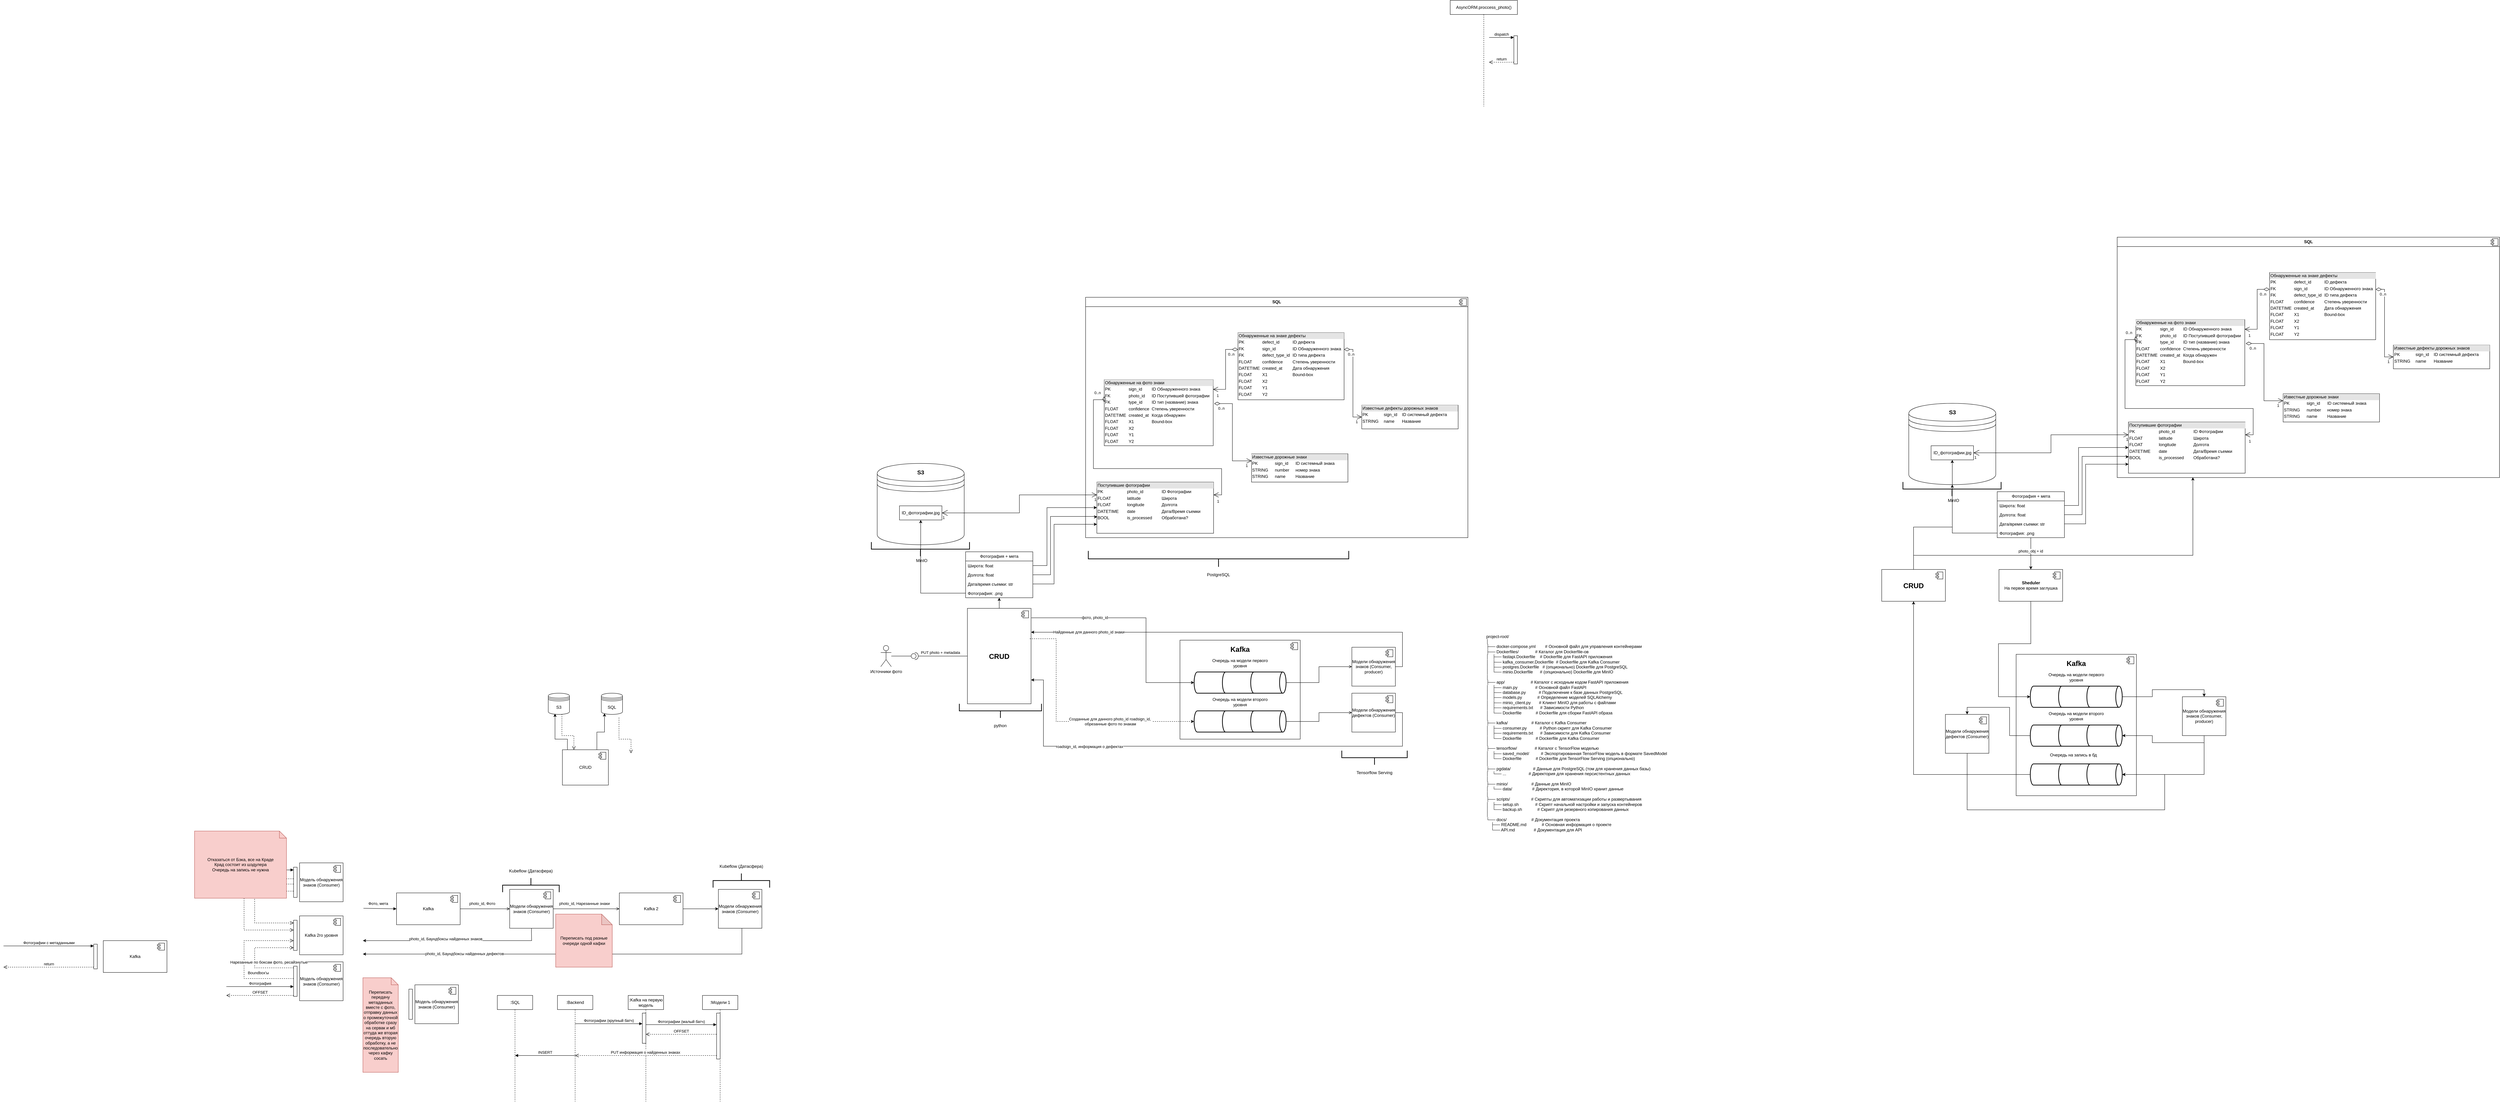 <mxfile version="24.7.17">
  <diagram name="Страница — 1" id="0h4XNoyMmiEWJlXm1XkB">
    <mxGraphModel dx="4471" dy="2631" grid="1" gridSize="10" guides="1" tooltips="1" connect="1" arrows="1" fold="1" page="1" pageScale="1" pageWidth="827" pageHeight="1169" math="0" shadow="0">
      <root>
        <mxCell id="0" />
        <mxCell id="1" parent="0" />
        <mxCell id="eN_Usuo-VBJAK1W-Dvku-66" value="" style="html=1;dropTarget=0;whiteSpace=wrap;container=0;" vertex="1" parent="1">
          <mxGeometry x="3460" y="770" width="340" height="400" as="geometry" />
        </mxCell>
        <mxCell id="RDHdoT84P5IF0I3SCrhC-28" value="Источники фото" style="shape=umlActor;verticalLabelPosition=bottom;verticalAlign=top;html=1;" parent="1" vertex="1">
          <mxGeometry x="250" y="745" width="30" height="60" as="geometry" />
        </mxCell>
        <mxCell id="RDHdoT84P5IF0I3SCrhC-30" value="" style="ellipse;whiteSpace=wrap;html=1;align=center;aspect=fixed;fillColor=none;strokeColor=none;resizable=0;perimeter=centerPerimeter;rotatable=0;allowArrows=0;points=[];outlineConnect=1;" parent="1" vertex="1">
          <mxGeometry x="296" y="770" width="10" height="10" as="geometry" />
        </mxCell>
        <mxCell id="RDHdoT84P5IF0I3SCrhC-42" style="edgeStyle=orthogonalEdgeStyle;rounded=0;orthogonalLoop=1;jettySize=auto;html=1;exitX=1;exitY=0.5;exitDx=0;exitDy=0;exitPerimeter=0;entryX=0;entryY=0.5;entryDx=0;entryDy=0;endArrow=none;endFill=0;" parent="1" source="RDHdoT84P5IF0I3SCrhC-36" target="RDHdoT84P5IF0I3SCrhC-100" edge="1">
          <mxGeometry relative="1" as="geometry">
            <mxPoint x="425" y="790.0" as="targetPoint" />
          </mxGeometry>
        </mxCell>
        <mxCell id="RDHdoT84P5IF0I3SCrhC-195" value="PUT photo + metadata&amp;nbsp;" style="edgeLabel;html=1;align=center;verticalAlign=middle;resizable=0;points=[];" parent="RDHdoT84P5IF0I3SCrhC-42" vertex="1" connectable="0">
          <mxGeometry x="-0.198" y="2" relative="1" as="geometry">
            <mxPoint x="8" y="-8" as="offset" />
          </mxGeometry>
        </mxCell>
        <mxCell id="RDHdoT84P5IF0I3SCrhC-36" value="" style="shape=providedRequiredInterface;html=1;verticalLabelPosition=bottom;sketch=0;" parent="1" vertex="1">
          <mxGeometry x="336" y="765" width="20" height="20" as="geometry" />
        </mxCell>
        <mxCell id="RDHdoT84P5IF0I3SCrhC-37" style="rounded=0;orthogonalLoop=1;jettySize=auto;html=1;entryX=0;entryY=0.5;entryDx=0;entryDy=0;entryPerimeter=0;strokeColor=none;endArrow=none;endFill=0;" parent="1" source="RDHdoT84P5IF0I3SCrhC-28" target="RDHdoT84P5IF0I3SCrhC-36" edge="1">
          <mxGeometry relative="1" as="geometry" />
        </mxCell>
        <mxCell id="RDHdoT84P5IF0I3SCrhC-38" style="edgeStyle=orthogonalEdgeStyle;rounded=0;orthogonalLoop=1;jettySize=auto;html=1;entryX=0;entryY=0.5;entryDx=0;entryDy=0;entryPerimeter=0;endArrow=none;endFill=0;" parent="1" source="RDHdoT84P5IF0I3SCrhC-28" target="RDHdoT84P5IF0I3SCrhC-36" edge="1">
          <mxGeometry relative="1" as="geometry" />
        </mxCell>
        <mxCell id="RDHdoT84P5IF0I3SCrhC-78" value="" style="group" parent="1" vertex="1" connectable="0">
          <mxGeometry x="840" y="-20" width="1200" height="460" as="geometry" />
        </mxCell>
        <mxCell id="RDHdoT84P5IF0I3SCrhC-76" value="&lt;p style=&quot;margin:0px;margin-top:6px;text-align:center;&quot;&gt;&lt;b&gt;SQL&lt;/b&gt;&lt;/p&gt;&lt;hr size=&quot;1&quot; style=&quot;border-style:solid;&quot;&gt;&lt;p style=&quot;margin:0px;margin-left:8px;&quot;&gt;&lt;br&gt;&lt;/p&gt;" style="align=left;overflow=fill;html=1;dropTarget=0;whiteSpace=wrap;" parent="RDHdoT84P5IF0I3SCrhC-78" vertex="1">
          <mxGeometry x="-10.79" y="-220" width="1080.79" height="680" as="geometry" />
        </mxCell>
        <mxCell id="RDHdoT84P5IF0I3SCrhC-77" value="" style="shape=component;jettyWidth=8;jettyHeight=4;" parent="RDHdoT84P5IF0I3SCrhC-76" vertex="1">
          <mxGeometry x="1" width="20" height="20" relative="1" as="geometry">
            <mxPoint x="-24" y="4" as="offset" />
          </mxGeometry>
        </mxCell>
        <mxCell id="RDHdoT84P5IF0I3SCrhC-63" value="&lt;div style=&quot;box-sizing:border-box;width:100%;background:#e4e4e4;padding:2px;&quot;&gt;Поступившие фотографии&lt;/div&gt;&lt;table style=&quot;width:100%;font-size:1em;&quot; cellpadding=&quot;2&quot; cellspacing=&quot;0&quot;&gt;&lt;tbody&gt;&lt;tr&gt;&lt;td&gt;PK&lt;/td&gt;&lt;td&gt;photo_id&lt;/td&gt;&lt;td&gt;ID Фотографии&lt;/td&gt;&lt;/tr&gt;&lt;tr&gt;&lt;td&gt;FLOAT&lt;/td&gt;&lt;td&gt;latitude&lt;/td&gt;&lt;td&gt;Широта&lt;/td&gt;&lt;/tr&gt;&lt;tr&gt;&lt;td&gt;FLOAT&lt;/td&gt;&lt;td&gt;longitude&lt;/td&gt;&lt;td&gt;Долгота&lt;/td&gt;&lt;/tr&gt;&lt;tr&gt;&lt;td&gt;DATETIME&lt;/td&gt;&lt;td&gt;date&lt;/td&gt;&lt;td&gt;Дата/Время съемки&lt;/td&gt;&lt;/tr&gt;&lt;tr&gt;&lt;td&gt;BOOL&lt;/td&gt;&lt;td&gt;is_processed&lt;/td&gt;&lt;td&gt;Обработана?&lt;/td&gt;&lt;/tr&gt;&lt;/tbody&gt;&lt;/table&gt;" style="verticalAlign=top;align=left;overflow=fill;html=1;whiteSpace=wrap;" parent="RDHdoT84P5IF0I3SCrhC-78" vertex="1">
          <mxGeometry x="21.005" y="302.806" width="330.024" height="144.82" as="geometry" />
        </mxCell>
        <mxCell id="RDHdoT84P5IF0I3SCrhC-65" value="&lt;div style=&quot;box-sizing:border-box;width:100%;background:#e4e4e4;padding:2px;&quot;&gt;Обнаруженные на фото знаки&lt;/div&gt;&lt;table style=&quot;width:100%;font-size:1em;&quot; cellpadding=&quot;2&quot; cellspacing=&quot;0&quot;&gt;&lt;tbody&gt;&lt;tr&gt;&lt;td&gt;PK&lt;/td&gt;&lt;td&gt;sign_id&lt;/td&gt;&lt;td&gt;ID Обнаруженного знака&lt;br&gt;&lt;/td&gt;&lt;/tr&gt;&lt;tr&gt;&lt;td&gt;FK&lt;/td&gt;&lt;td&gt;photo_id&lt;/td&gt;&lt;td&gt;ID Поступившей фотографии&lt;/td&gt;&lt;/tr&gt;&lt;tr&gt;&lt;td&gt;FK&lt;/td&gt;&lt;td&gt;type_id&lt;/td&gt;&lt;td&gt;ID тип (название) знака&lt;/td&gt;&lt;/tr&gt;&lt;tr&gt;&lt;td&gt;FLOAT&lt;/td&gt;&lt;td&gt;confidence&lt;/td&gt;&lt;td&gt;Степень уверенности&lt;/td&gt;&lt;/tr&gt;&lt;tr&gt;&lt;td&gt;DATETIME&lt;/td&gt;&lt;td&gt;created_at&lt;/td&gt;&lt;td&gt;Когда обнаружен&lt;/td&gt;&lt;/tr&gt;&lt;tr&gt;&lt;td&gt;FLOAT&lt;/td&gt;&lt;td&gt;X1&lt;/td&gt;&lt;td&gt;Bound-box&lt;/td&gt;&lt;/tr&gt;&lt;tr&gt;&lt;td&gt;FLOAT&lt;br&gt;&lt;/td&gt;&lt;td&gt;X2&lt;/td&gt;&lt;td&gt;&lt;br&gt;&lt;/td&gt;&lt;/tr&gt;&lt;tr&gt;&lt;td&gt;FLOAT&lt;br&gt;&lt;/td&gt;&lt;td&gt;Y1&lt;/td&gt;&lt;td&gt;&lt;br&gt;&lt;/td&gt;&lt;/tr&gt;&lt;tr&gt;&lt;td&gt;FLOAT&lt;br&gt;&lt;/td&gt;&lt;td&gt;Y2&lt;/td&gt;&lt;td&gt;&lt;br&gt;&lt;/td&gt;&lt;/tr&gt;&lt;/tbody&gt;&lt;/table&gt;" style="verticalAlign=top;align=left;overflow=fill;html=1;whiteSpace=wrap;" parent="RDHdoT84P5IF0I3SCrhC-78" vertex="1">
          <mxGeometry x="41.9" y="13.17" width="308.1" height="186.83" as="geometry" />
        </mxCell>
        <mxCell id="RDHdoT84P5IF0I3SCrhC-67" value="&lt;div style=&quot;box-sizing:border-box;width:100%;background:#e4e4e4;padding:2px;&quot;&gt;Обнаруженные на знаке дефекты&lt;br&gt;&lt;/div&gt;&lt;table style=&quot;width:100%;font-size:1em;&quot; cellpadding=&quot;2&quot; cellspacing=&quot;0&quot;&gt;&lt;tbody&gt;&lt;tr&gt;&lt;td&gt;PK&lt;/td&gt;&lt;td&gt;defect_id&lt;/td&gt;&lt;td&gt;ID дефекта&lt;/td&gt;&lt;/tr&gt;&lt;tr&gt;&lt;td&gt;FK&lt;/td&gt;&lt;td&gt;sign_id&lt;/td&gt;&lt;td&gt;ID Обнаруженного знака&lt;br&gt;&lt;/td&gt;&lt;/tr&gt;&lt;tr&gt;&lt;td&gt;FK&lt;/td&gt;&lt;td&gt;defect_type_id&lt;/td&gt;&lt;td&gt;ID типа дефекта&lt;/td&gt;&lt;/tr&gt;&lt;tr&gt;&lt;td&gt;FLOAT&lt;/td&gt;&lt;td&gt;confidence&lt;/td&gt;&lt;td&gt;Степень уверенности&lt;/td&gt;&lt;/tr&gt;&lt;tr&gt;&lt;td&gt;DATETIME&lt;/td&gt;&lt;td&gt;created_at&lt;/td&gt;&lt;td&gt;Дата обнаружения&lt;/td&gt;&lt;/tr&gt;&lt;tr&gt;&lt;td&gt;FLOAT&lt;/td&gt;&lt;td&gt;X1&lt;/td&gt;&lt;td&gt;Bound-box&lt;/td&gt;&lt;/tr&gt;&lt;tr&gt;&lt;td&gt;FLOAT&lt;br&gt;&lt;/td&gt;&lt;td&gt;X2&lt;/td&gt;&lt;td&gt;&lt;br&gt;&lt;/td&gt;&lt;/tr&gt;&lt;tr&gt;&lt;td&gt;FLOAT&lt;br&gt;&lt;/td&gt;&lt;td&gt;Y1&lt;/td&gt;&lt;td&gt;&lt;br&gt;&lt;/td&gt;&lt;/tr&gt;&lt;tr&gt;&lt;td&gt;FLOAT&lt;br&gt;&lt;/td&gt;&lt;td&gt;Y2&lt;/td&gt;&lt;td&gt;&lt;br&gt;&lt;/td&gt;&lt;/tr&gt;&lt;/tbody&gt;&lt;/table&gt;" style="verticalAlign=top;align=left;overflow=fill;html=1;whiteSpace=wrap;" parent="RDHdoT84P5IF0I3SCrhC-78" vertex="1">
          <mxGeometry x="420" y="-120" width="300" height="190" as="geometry" />
        </mxCell>
        <mxCell id="RDHdoT84P5IF0I3SCrhC-68" value="" style="endArrow=open;html=1;endSize=12;startArrow=diamondThin;startSize=14;startFill=0;edgeStyle=orthogonalEdgeStyle;rounded=0;exitX=0;exitY=0.25;exitDx=0;exitDy=0;entryX=1;entryY=0.25;entryDx=0;entryDy=0;" parent="RDHdoT84P5IF0I3SCrhC-78" source="RDHdoT84P5IF0I3SCrhC-65" target="RDHdoT84P5IF0I3SCrhC-63" edge="1">
          <mxGeometry relative="1" as="geometry">
            <mxPoint x="21.0" y="-329.137" as="sourcePoint" />
            <mxPoint x="66.406" y="-421.295" as="targetPoint" />
            <Array as="points">
              <mxPoint x="11.324" y="69.777" />
              <mxPoint x="11.324" y="264.626" />
              <mxPoint x="373.676" y="264.626" />
              <mxPoint x="373.676" y="338.353" />
            </Array>
          </mxGeometry>
        </mxCell>
        <mxCell id="RDHdoT84P5IF0I3SCrhC-69" value="0..n" style="edgeLabel;resizable=0;html=1;align=left;verticalAlign=top;" parent="RDHdoT84P5IF0I3SCrhC-68" connectable="0" vertex="1">
          <mxGeometry x="-1" relative="1" as="geometry">
            <mxPoint x="-30" y="-23" as="offset" />
          </mxGeometry>
        </mxCell>
        <mxCell id="RDHdoT84P5IF0I3SCrhC-70" value="1" style="edgeLabel;resizable=0;html=1;align=right;verticalAlign=top;" parent="RDHdoT84P5IF0I3SCrhC-68" connectable="0" vertex="1">
          <mxGeometry x="1" relative="1" as="geometry">
            <mxPoint x="17" y="5" as="offset" />
          </mxGeometry>
        </mxCell>
        <mxCell id="RDHdoT84P5IF0I3SCrhC-71" value="" style="endArrow=open;html=1;endSize=12;startArrow=diamondThin;startSize=14;startFill=0;edgeStyle=orthogonalEdgeStyle;rounded=0;exitX=0;exitY=0.25;exitDx=0;exitDy=0;entryX=0.999;entryY=0.146;entryDx=0;entryDy=0;entryPerimeter=0;" parent="RDHdoT84P5IF0I3SCrhC-78" source="RDHdoT84P5IF0I3SCrhC-67" target="RDHdoT84P5IF0I3SCrhC-65" edge="1">
          <mxGeometry relative="1" as="geometry">
            <mxPoint x="517.058" y="-86.892" as="sourcePoint" />
            <mxPoint x="338.841" y="-131.655" as="targetPoint" />
          </mxGeometry>
        </mxCell>
        <mxCell id="RDHdoT84P5IF0I3SCrhC-72" value="0..n" style="edgeLabel;resizable=0;html=1;align=left;verticalAlign=top;" parent="RDHdoT84P5IF0I3SCrhC-71" connectable="0" vertex="1">
          <mxGeometry x="-1" relative="1" as="geometry">
            <mxPoint x="-30" as="offset" />
          </mxGeometry>
        </mxCell>
        <mxCell id="RDHdoT84P5IF0I3SCrhC-73" value="1" style="edgeLabel;resizable=0;html=1;align=right;verticalAlign=top;" parent="RDHdoT84P5IF0I3SCrhC-71" connectable="0" vertex="1">
          <mxGeometry x="1" relative="1" as="geometry">
            <mxPoint x="17" y="5" as="offset" />
          </mxGeometry>
        </mxCell>
        <mxCell id="RDHdoT84P5IF0I3SCrhC-300" value="&lt;div style=&quot;box-sizing:border-box;width:100%;background:#e4e4e4;padding:2px;&quot;&gt;Известные дорожные знаки&lt;/div&gt;&lt;table style=&quot;width:100%;font-size:1em;&quot; cellpadding=&quot;2&quot; cellspacing=&quot;0&quot;&gt;&lt;tbody&gt;&lt;tr&gt;&lt;td&gt;PK&lt;/td&gt;&lt;td&gt;sign_id&lt;/td&gt;&lt;td&gt;ID системный знака&lt;br&gt;&lt;/td&gt;&lt;/tr&gt;&lt;tr&gt;&lt;td&gt;STRING&lt;/td&gt;&lt;td&gt;number&lt;/td&gt;&lt;td&gt;номер знака&lt;/td&gt;&lt;/tr&gt;&lt;tr&gt;&lt;td&gt;STRING&lt;/td&gt;&lt;td&gt;name&lt;/td&gt;&lt;td&gt;Название&lt;/td&gt;&lt;/tr&gt;&lt;/tbody&gt;&lt;/table&gt;" style="verticalAlign=top;align=left;overflow=fill;html=1;whiteSpace=wrap;" parent="RDHdoT84P5IF0I3SCrhC-78" vertex="1">
          <mxGeometry x="458.36" y="222.81" width="272.49" height="80" as="geometry" />
        </mxCell>
        <mxCell id="RDHdoT84P5IF0I3SCrhC-302" value="" style="endArrow=open;html=1;endSize=12;startArrow=diamondThin;startSize=14;startFill=0;edgeStyle=orthogonalEdgeStyle;rounded=0;exitX=1.009;exitY=0.362;exitDx=0;exitDy=0;entryX=0;entryY=0.25;entryDx=0;entryDy=0;exitPerimeter=0;" parent="RDHdoT84P5IF0I3SCrhC-78" source="RDHdoT84P5IF0I3SCrhC-65" target="RDHdoT84P5IF0I3SCrhC-300" edge="1">
          <mxGeometry relative="1" as="geometry">
            <mxPoint x="531.38" y="200" as="sourcePoint" />
            <mxPoint x="393.005" y="318.5" as="targetPoint" />
          </mxGeometry>
        </mxCell>
        <mxCell id="RDHdoT84P5IF0I3SCrhC-303" value="0..n" style="edgeLabel;resizable=0;html=1;align=left;verticalAlign=top;" parent="RDHdoT84P5IF0I3SCrhC-302" connectable="0" vertex="1">
          <mxGeometry x="-1" relative="1" as="geometry">
            <mxPoint x="9" as="offset" />
          </mxGeometry>
        </mxCell>
        <mxCell id="RDHdoT84P5IF0I3SCrhC-304" value="1" style="edgeLabel;resizable=0;html=1;align=right;verticalAlign=top;" parent="RDHdoT84P5IF0I3SCrhC-302" connectable="0" vertex="1">
          <mxGeometry x="1" relative="1" as="geometry">
            <mxPoint x="-10" as="offset" />
          </mxGeometry>
        </mxCell>
        <mxCell id="RDHdoT84P5IF0I3SCrhC-305" value="&lt;div style=&quot;box-sizing:border-box;width:100%;background:#e4e4e4;padding:2px;&quot;&gt;Известные дефекты дорожных знаков&lt;/div&gt;&lt;table style=&quot;width:100%;font-size:1em;&quot; cellpadding=&quot;2&quot; cellspacing=&quot;0&quot;&gt;&lt;tbody&gt;&lt;tr&gt;&lt;td&gt;PK&lt;/td&gt;&lt;td&gt;sign_id&lt;/td&gt;&lt;td&gt;ID системный дефекта&lt;br&gt;&lt;/td&gt;&lt;/tr&gt;&lt;tr&gt;&lt;td&gt;STRING&lt;/td&gt;&lt;td&gt;name&lt;/td&gt;&lt;td&gt;Название&lt;/td&gt;&lt;/tr&gt;&lt;/tbody&gt;&lt;/table&gt;" style="verticalAlign=top;align=left;overflow=fill;html=1;whiteSpace=wrap;" parent="RDHdoT84P5IF0I3SCrhC-78" vertex="1">
          <mxGeometry x="770" y="85.15" width="272.49" height="67.19" as="geometry" />
        </mxCell>
        <mxCell id="RDHdoT84P5IF0I3SCrhC-306" value="" style="endArrow=open;html=1;endSize=12;startArrow=diamondThin;startSize=14;startFill=0;edgeStyle=orthogonalEdgeStyle;rounded=0;exitX=1;exitY=0.25;exitDx=0;exitDy=0;entryX=0;entryY=0.5;entryDx=0;entryDy=0;" parent="RDHdoT84P5IF0I3SCrhC-78" source="RDHdoT84P5IF0I3SCrhC-67" target="RDHdoT84P5IF0I3SCrhC-305" edge="1">
          <mxGeometry relative="1" as="geometry">
            <mxPoint x="800" y="-70" as="sourcePoint" />
            <mxPoint x="929" y="-47" as="targetPoint" />
          </mxGeometry>
        </mxCell>
        <mxCell id="RDHdoT84P5IF0I3SCrhC-307" value="0..n" style="edgeLabel;resizable=0;html=1;align=left;verticalAlign=top;" parent="RDHdoT84P5IF0I3SCrhC-306" connectable="0" vertex="1">
          <mxGeometry x="-1" relative="1" as="geometry">
            <mxPoint x="9" as="offset" />
          </mxGeometry>
        </mxCell>
        <mxCell id="RDHdoT84P5IF0I3SCrhC-308" value="1" style="edgeLabel;resizable=0;html=1;align=right;verticalAlign=top;" parent="RDHdoT84P5IF0I3SCrhC-306" connectable="0" vertex="1">
          <mxGeometry x="1" relative="1" as="geometry">
            <mxPoint x="-10" as="offset" />
          </mxGeometry>
        </mxCell>
        <mxCell id="RDHdoT84P5IF0I3SCrhC-85" value="" style="group" parent="1" vertex="1" connectable="0">
          <mxGeometry x="240" y="230" width="246" height="230" as="geometry" />
        </mxCell>
        <mxCell id="RDHdoT84P5IF0I3SCrhC-84" value="" style="group" parent="RDHdoT84P5IF0I3SCrhC-85" vertex="1" connectable="0">
          <mxGeometry width="246" height="230" as="geometry" />
        </mxCell>
        <mxCell id="RDHdoT84P5IF0I3SCrhC-8" value="" style="shape=datastore;whiteSpace=wrap;html=1;" parent="RDHdoT84P5IF0I3SCrhC-84" vertex="1">
          <mxGeometry width="246" height="230" as="geometry" />
        </mxCell>
        <mxCell id="RDHdoT84P5IF0I3SCrhC-83" value="&lt;b&gt;&lt;font style=&quot;font-size: 16px;&quot;&gt;S3&lt;/font&gt;&lt;/b&gt;" style="text;html=1;align=center;verticalAlign=middle;whiteSpace=wrap;rounded=0;" parent="RDHdoT84P5IF0I3SCrhC-84" vertex="1">
          <mxGeometry x="93" y="10" width="60" height="30" as="geometry" />
        </mxCell>
        <mxCell id="RDHdoT84P5IF0I3SCrhC-82" value="ID_фотографии.jpg" style="html=1;whiteSpace=wrap;" parent="RDHdoT84P5IF0I3SCrhC-84" vertex="1">
          <mxGeometry x="63" y="120" width="120" height="40" as="geometry" />
        </mxCell>
        <mxCell id="RDHdoT84P5IF0I3SCrhC-86" value="" style="endArrow=open;html=1;endSize=12;startArrow=open;startSize=14;startFill=0;edgeStyle=orthogonalEdgeStyle;rounded=0;endFill=0;exitX=1;exitY=0.5;exitDx=0;exitDy=0;entryX=0;entryY=0.25;entryDx=0;entryDy=0;" parent="1" source="RDHdoT84P5IF0I3SCrhC-82" target="RDHdoT84P5IF0I3SCrhC-63" edge="1">
          <mxGeometry relative="1" as="geometry">
            <mxPoint x="500" y="430" as="sourcePoint" />
            <mxPoint x="660" y="430" as="targetPoint" />
          </mxGeometry>
        </mxCell>
        <mxCell id="RDHdoT84P5IF0I3SCrhC-87" value="1" style="edgeLabel;resizable=0;html=1;align=left;verticalAlign=top;" parent="RDHdoT84P5IF0I3SCrhC-86" connectable="0" vertex="1">
          <mxGeometry x="-1" relative="1" as="geometry" />
        </mxCell>
        <mxCell id="RDHdoT84P5IF0I3SCrhC-88" value="1" style="edgeLabel;resizable=0;html=1;align=right;verticalAlign=top;" parent="RDHdoT84P5IF0I3SCrhC-86" connectable="0" vertex="1">
          <mxGeometry x="1" relative="1" as="geometry" />
        </mxCell>
        <mxCell id="RDHdoT84P5IF0I3SCrhC-90" value="Фотография + мета" style="swimlane;fontStyle=0;childLayout=stackLayout;horizontal=1;startSize=26;fillColor=none;horizontalStack=0;resizeParent=1;resizeParentMax=0;resizeLast=0;collapsible=1;marginBottom=0;whiteSpace=wrap;html=1;" parent="1" vertex="1">
          <mxGeometry x="490" y="480" width="190" height="130" as="geometry" />
        </mxCell>
        <mxCell id="RDHdoT84P5IF0I3SCrhC-91" value="Широта: float" style="text;strokeColor=none;fillColor=none;align=left;verticalAlign=top;spacingLeft=4;spacingRight=4;overflow=hidden;rotatable=0;points=[[0,0.5],[1,0.5]];portConstraint=eastwest;whiteSpace=wrap;html=1;" parent="RDHdoT84P5IF0I3SCrhC-90" vertex="1">
          <mxGeometry y="26" width="190" height="26" as="geometry" />
        </mxCell>
        <mxCell id="RDHdoT84P5IF0I3SCrhC-92" value="Долгота: float" style="text;strokeColor=none;fillColor=none;align=left;verticalAlign=top;spacingLeft=4;spacingRight=4;overflow=hidden;rotatable=0;points=[[0,0.5],[1,0.5]];portConstraint=eastwest;whiteSpace=wrap;html=1;" parent="RDHdoT84P5IF0I3SCrhC-90" vertex="1">
          <mxGeometry y="52" width="190" height="26" as="geometry" />
        </mxCell>
        <mxCell id="RDHdoT84P5IF0I3SCrhC-93" value="Дата/время съемки: str" style="text;strokeColor=none;fillColor=none;align=left;verticalAlign=top;spacingLeft=4;spacingRight=4;overflow=hidden;rotatable=0;points=[[0,0.5],[1,0.5]];portConstraint=eastwest;whiteSpace=wrap;html=1;" parent="RDHdoT84P5IF0I3SCrhC-90" vertex="1">
          <mxGeometry y="78" width="190" height="26" as="geometry" />
        </mxCell>
        <mxCell id="RDHdoT84P5IF0I3SCrhC-94" value="Фотография: .png" style="text;strokeColor=none;fillColor=none;align=left;verticalAlign=top;spacingLeft=4;spacingRight=4;overflow=hidden;rotatable=0;points=[[0,0.5],[1,0.5]];portConstraint=eastwest;whiteSpace=wrap;html=1;" parent="RDHdoT84P5IF0I3SCrhC-90" vertex="1">
          <mxGeometry y="104" width="190" height="26" as="geometry" />
        </mxCell>
        <mxCell id="RDHdoT84P5IF0I3SCrhC-95" style="edgeStyle=orthogonalEdgeStyle;rounded=0;orthogonalLoop=1;jettySize=auto;html=1;entryX=0;entryY=0.5;entryDx=0;entryDy=0;" parent="1" source="RDHdoT84P5IF0I3SCrhC-91" target="RDHdoT84P5IF0I3SCrhC-63" edge="1">
          <mxGeometry relative="1" as="geometry">
            <Array as="points">
              <mxPoint x="720" y="519" />
              <mxPoint x="720" y="355" />
              <mxPoint x="861" y="355" />
            </Array>
          </mxGeometry>
        </mxCell>
        <mxCell id="RDHdoT84P5IF0I3SCrhC-96" style="edgeStyle=orthogonalEdgeStyle;rounded=0;orthogonalLoop=1;jettySize=auto;html=1;entryX=0.003;entryY=0.68;entryDx=0;entryDy=0;entryPerimeter=0;" parent="1" source="RDHdoT84P5IF0I3SCrhC-92" target="RDHdoT84P5IF0I3SCrhC-63" edge="1">
          <mxGeometry relative="1" as="geometry">
            <Array as="points">
              <mxPoint x="730" y="545" />
              <mxPoint x="730" y="380" />
              <mxPoint x="860" y="380" />
              <mxPoint x="860" y="381" />
            </Array>
          </mxGeometry>
        </mxCell>
        <mxCell id="RDHdoT84P5IF0I3SCrhC-97" style="edgeStyle=orthogonalEdgeStyle;rounded=0;orthogonalLoop=1;jettySize=auto;html=1;entryX=0.001;entryY=0.825;entryDx=0;entryDy=0;entryPerimeter=0;" parent="1" source="RDHdoT84P5IF0I3SCrhC-93" target="RDHdoT84P5IF0I3SCrhC-63" edge="1">
          <mxGeometry relative="1" as="geometry">
            <Array as="points">
              <mxPoint x="740" y="571" />
              <mxPoint x="740" y="402" />
            </Array>
          </mxGeometry>
        </mxCell>
        <mxCell id="RDHdoT84P5IF0I3SCrhC-98" style="edgeStyle=orthogonalEdgeStyle;rounded=0;orthogonalLoop=1;jettySize=auto;html=1;entryX=0.5;entryY=1;entryDx=0;entryDy=0;exitX=0;exitY=0.5;exitDx=0;exitDy=0;" parent="1" source="RDHdoT84P5IF0I3SCrhC-94" target="RDHdoT84P5IF0I3SCrhC-82" edge="1">
          <mxGeometry relative="1" as="geometry">
            <Array as="points">
              <mxPoint x="363" y="597" />
            </Array>
          </mxGeometry>
        </mxCell>
        <mxCell id="RDHdoT84P5IF0I3SCrhC-104" style="edgeStyle=orthogonalEdgeStyle;rounded=0;orthogonalLoop=1;jettySize=auto;html=1;entryX=0.5;entryY=1;entryDx=0;entryDy=0;" parent="1" source="RDHdoT84P5IF0I3SCrhC-100" target="RDHdoT84P5IF0I3SCrhC-90" edge="1">
          <mxGeometry relative="1" as="geometry" />
        </mxCell>
        <mxCell id="RDHdoT84P5IF0I3SCrhC-100" value="&lt;b&gt;&lt;font style=&quot;font-size: 20px;&quot;&gt;CRUD&lt;/font&gt;&lt;/b&gt;" style="html=1;dropTarget=0;whiteSpace=wrap;" parent="1" vertex="1">
          <mxGeometry x="495" y="640" width="180" height="270" as="geometry" />
        </mxCell>
        <mxCell id="RDHdoT84P5IF0I3SCrhC-101" value="" style="shape=module;jettyWidth=8;jettyHeight=4;" parent="RDHdoT84P5IF0I3SCrhC-100" vertex="1">
          <mxGeometry x="1" width="20" height="20" relative="1" as="geometry">
            <mxPoint x="-27" y="7" as="offset" />
          </mxGeometry>
        </mxCell>
        <mxCell id="RDHdoT84P5IF0I3SCrhC-119" value="Фотографии с метаданными" style="html=1;verticalAlign=bottom;endArrow=block;curved=0;rounded=0;entryX=0;entryY=0;entryDx=0;entryDy=5;entryPerimeter=0;exitX=0.999;exitY=0.17;exitDx=0;exitDy=0;exitPerimeter=0;" parent="1" target="RDHdoT84P5IF0I3SCrhC-124" edge="1">
          <mxGeometry relative="1" as="geometry">
            <mxPoint x="-2230" y="1595" as="sourcePoint" />
          </mxGeometry>
        </mxCell>
        <mxCell id="RDHdoT84P5IF0I3SCrhC-120" value="return" style="html=1;verticalAlign=bottom;endArrow=open;dashed=1;endSize=8;curved=0;rounded=0;exitX=0;exitY=1;exitDx=0;exitDy=-5;exitPerimeter=0;entryX=0.999;entryY=0.836;entryDx=0;entryDy=0;entryPerimeter=0;" parent="1" source="RDHdoT84P5IF0I3SCrhC-124" edge="1">
          <mxGeometry relative="1" as="geometry">
            <mxPoint x="-2230" y="1655" as="targetPoint" />
            <mxPoint x="-2145" y="1661.5" as="sourcePoint" />
          </mxGeometry>
        </mxCell>
        <mxCell id="RDHdoT84P5IF0I3SCrhC-121" value="" style="group" parent="1" vertex="1" connectable="0">
          <mxGeometry x="-1975" y="1580" width="207" height="90" as="geometry" />
        </mxCell>
        <mxCell id="RDHdoT84P5IF0I3SCrhC-122" value="Kafka" style="html=1;dropTarget=0;whiteSpace=wrap;" parent="RDHdoT84P5IF0I3SCrhC-121" vertex="1">
          <mxGeometry x="27" width="180" height="90" as="geometry" />
        </mxCell>
        <mxCell id="RDHdoT84P5IF0I3SCrhC-123" value="" style="shape=module;jettyWidth=8;jettyHeight=4;" parent="RDHdoT84P5IF0I3SCrhC-122" vertex="1">
          <mxGeometry x="1" width="20" height="20" relative="1" as="geometry">
            <mxPoint x="-27" y="7" as="offset" />
          </mxGeometry>
        </mxCell>
        <mxCell id="RDHdoT84P5IF0I3SCrhC-124" value="" style="html=1;points=[[0,0,0,0,5],[0,1,0,0,-5],[1,0,0,0,5],[1,1,0,0,-5]];perimeter=orthogonalPerimeter;outlineConnect=0;targetShapes=umlLifeline;portConstraint=eastwest;newEdgeStyle={&quot;curved&quot;:0,&quot;rounded&quot;:0};" parent="RDHdoT84P5IF0I3SCrhC-121" vertex="1">
          <mxGeometry y="10" width="10" height="70" as="geometry" />
        </mxCell>
        <mxCell id="RDHdoT84P5IF0I3SCrhC-125" value="Фотография" style="html=1;verticalAlign=bottom;endArrow=block;curved=0;rounded=0;" parent="1" target="RDHdoT84P5IF0I3SCrhC-130" edge="1">
          <mxGeometry relative="1" as="geometry">
            <mxPoint x="-1600" y="1710" as="sourcePoint" />
            <mxPoint x="-1420" y="1710" as="targetPoint" />
          </mxGeometry>
        </mxCell>
        <mxCell id="RDHdoT84P5IF0I3SCrhC-126" value="OFFSET" style="html=1;verticalAlign=bottom;endArrow=open;dashed=1;endSize=8;curved=0;rounded=0;" parent="1" source="RDHdoT84P5IF0I3SCrhC-130" edge="1">
          <mxGeometry relative="1" as="geometry">
            <mxPoint x="-1600" y="1735" as="targetPoint" />
            <mxPoint x="-1595" y="1741.5" as="sourcePoint" />
          </mxGeometry>
        </mxCell>
        <mxCell id="RDHdoT84P5IF0I3SCrhC-131" value="Boundbox&#39;ы" style="html=1;verticalAlign=bottom;endArrow=open;dashed=1;endSize=8;rounded=0;edgeStyle=orthogonalEdgeStyle;" parent="1" target="RDHdoT84P5IF0I3SCrhC-137" edge="1">
          <mxGeometry x="-0.483" y="-7" relative="1" as="geometry">
            <mxPoint x="-1550" y="1550" as="targetPoint" />
            <mxPoint x="-1410" y="1687.19" as="sourcePoint" />
            <Array as="points">
              <mxPoint x="-1550" y="1687" />
              <mxPoint x="-1550" y="1580" />
            </Array>
            <mxPoint as="offset" />
          </mxGeometry>
        </mxCell>
        <mxCell id="RDHdoT84P5IF0I3SCrhC-132" value="" style="group" parent="1" vertex="1" connectable="0">
          <mxGeometry x="-1410" y="1640" width="140" height="110" as="geometry" />
        </mxCell>
        <mxCell id="RDHdoT84P5IF0I3SCrhC-128" value="Модель обнаружения знаков (Consumer)" style="html=1;dropTarget=0;whiteSpace=wrap;" parent="RDHdoT84P5IF0I3SCrhC-132" vertex="1">
          <mxGeometry x="17" width="123" height="110.0" as="geometry" />
        </mxCell>
        <mxCell id="RDHdoT84P5IF0I3SCrhC-129" value="" style="shape=module;jettyWidth=8;jettyHeight=4;" parent="RDHdoT84P5IF0I3SCrhC-128" vertex="1">
          <mxGeometry x="1" width="20" height="20" relative="1" as="geometry">
            <mxPoint x="-27" y="7" as="offset" />
          </mxGeometry>
        </mxCell>
        <mxCell id="RDHdoT84P5IF0I3SCrhC-130" value="" style="html=1;points=[[0,0,0,0,5],[0,1,0,0,-5],[1,0,0,0,5],[1,1,0,0,-5]];perimeter=orthogonalPerimeter;outlineConnect=0;targetShapes=umlLifeline;portConstraint=eastwest;newEdgeStyle={&quot;curved&quot;:0,&quot;rounded&quot;:0};" parent="RDHdoT84P5IF0I3SCrhC-132" vertex="1">
          <mxGeometry y="12.222" width="10" height="85.556" as="geometry" />
        </mxCell>
        <mxCell id="RDHdoT84P5IF0I3SCrhC-133" value="Нарезанные по боксам фото, ресайзнутые" style="html=1;verticalAlign=bottom;endArrow=open;dashed=1;endSize=8;rounded=0;edgeStyle=orthogonalEdgeStyle;" parent="1" source="RDHdoT84P5IF0I3SCrhC-130" target="RDHdoT84P5IF0I3SCrhC-137" edge="1">
          <mxGeometry x="-0.495" y="-7" relative="1" as="geometry">
            <mxPoint x="-1520" y="1550" as="targetPoint" />
            <mxPoint x="-1380" y="1657.19" as="sourcePoint" />
            <Array as="points">
              <mxPoint x="-1520" y="1657" />
              <mxPoint x="-1520" y="1600" />
            </Array>
            <mxPoint as="offset" />
          </mxGeometry>
        </mxCell>
        <mxCell id="RDHdoT84P5IF0I3SCrhC-134" value="" style="group" parent="1" vertex="1" connectable="0">
          <mxGeometry x="-1410" y="1510" width="140" height="110" as="geometry" />
        </mxCell>
        <mxCell id="RDHdoT84P5IF0I3SCrhC-135" value="Kafka 2го уровня" style="html=1;dropTarget=0;whiteSpace=wrap;" parent="RDHdoT84P5IF0I3SCrhC-134" vertex="1">
          <mxGeometry x="17" width="123" height="110.0" as="geometry" />
        </mxCell>
        <mxCell id="RDHdoT84P5IF0I3SCrhC-136" value="" style="shape=module;jettyWidth=8;jettyHeight=4;" parent="RDHdoT84P5IF0I3SCrhC-135" vertex="1">
          <mxGeometry x="1" width="20" height="20" relative="1" as="geometry">
            <mxPoint x="-27" y="7" as="offset" />
          </mxGeometry>
        </mxCell>
        <mxCell id="RDHdoT84P5IF0I3SCrhC-137" value="" style="html=1;points=[[0,0,0,0,5],[0,1,0,0,-5],[1,0,0,0,5],[1,1,0,0,-5]];perimeter=orthogonalPerimeter;outlineConnect=0;targetShapes=umlLifeline;portConstraint=eastwest;newEdgeStyle={&quot;curved&quot;:0,&quot;rounded&quot;:0};" parent="RDHdoT84P5IF0I3SCrhC-134" vertex="1">
          <mxGeometry y="12.222" width="10" height="85.556" as="geometry" />
        </mxCell>
        <mxCell id="RDHdoT84P5IF0I3SCrhC-138" value="" style="group" parent="1" vertex="1" connectable="0">
          <mxGeometry x="-1410" y="1360" width="140" height="110" as="geometry" />
        </mxCell>
        <mxCell id="RDHdoT84P5IF0I3SCrhC-139" value="Модель обнаружения знаков (Consumer)" style="html=1;dropTarget=0;whiteSpace=wrap;" parent="RDHdoT84P5IF0I3SCrhC-138" vertex="1">
          <mxGeometry x="17" width="123" height="110.0" as="geometry" />
        </mxCell>
        <mxCell id="RDHdoT84P5IF0I3SCrhC-140" value="" style="shape=module;jettyWidth=8;jettyHeight=4;" parent="RDHdoT84P5IF0I3SCrhC-139" vertex="1">
          <mxGeometry x="1" width="20" height="20" relative="1" as="geometry">
            <mxPoint x="-27" y="7" as="offset" />
          </mxGeometry>
        </mxCell>
        <mxCell id="RDHdoT84P5IF0I3SCrhC-141" value="" style="html=1;points=[[0,0,0,0,5],[0,1,0,0,-5],[1,0,0,0,5],[1,1,0,0,-5]];perimeter=orthogonalPerimeter;outlineConnect=0;targetShapes=umlLifeline;portConstraint=eastwest;newEdgeStyle={&quot;curved&quot;:0,&quot;rounded&quot;:0};" parent="RDHdoT84P5IF0I3SCrhC-138" vertex="1">
          <mxGeometry y="12.222" width="10" height="85.556" as="geometry" />
        </mxCell>
        <mxCell id="RDHdoT84P5IF0I3SCrhC-142" value="" style="html=1;verticalAlign=bottom;endArrow=block;curved=0;rounded=0;" parent="1" target="RDHdoT84P5IF0I3SCrhC-141" edge="1">
          <mxGeometry relative="1" as="geometry">
            <mxPoint x="-1600" y="1380" as="sourcePoint" />
            <mxPoint x="-1410" y="1380" as="targetPoint" />
          </mxGeometry>
        </mxCell>
        <mxCell id="RDHdoT84P5IF0I3SCrhC-143" value="" style="html=1;verticalAlign=bottom;endArrow=open;dashed=1;endSize=8;curved=0;rounded=0;" parent="1" source="RDHdoT84P5IF0I3SCrhC-141" edge="1">
          <mxGeometry relative="1" as="geometry">
            <mxPoint x="-1600" y="1405" as="targetPoint" />
            <mxPoint x="-1410" y="1405" as="sourcePoint" />
          </mxGeometry>
        </mxCell>
        <mxCell id="RDHdoT84P5IF0I3SCrhC-144" value="" style="html=1;verticalAlign=bottom;endArrow=open;dashed=1;endSize=8;rounded=0;edgeStyle=orthogonalEdgeStyle;" parent="1" source="RDHdoT84P5IF0I3SCrhC-141" target="RDHdoT84P5IF0I3SCrhC-137" edge="1">
          <mxGeometry relative="1" as="geometry">
            <mxPoint x="-1570" y="1500" as="targetPoint" />
            <mxPoint x="-1440" y="1450" as="sourcePoint" />
            <Array as="points">
              <mxPoint x="-1550" y="1420" />
              <mxPoint x="-1550" y="1550" />
            </Array>
          </mxGeometry>
        </mxCell>
        <mxCell id="RDHdoT84P5IF0I3SCrhC-145" value="" style="html=1;verticalAlign=bottom;endArrow=open;dashed=1;endSize=8;rounded=0;edgeStyle=orthogonalEdgeStyle;" parent="1" source="RDHdoT84P5IF0I3SCrhC-141" target="RDHdoT84P5IF0I3SCrhC-137" edge="1">
          <mxGeometry relative="1" as="geometry">
            <mxPoint x="-1400" y="1575" as="targetPoint" />
            <mxPoint x="-1400" y="1430" as="sourcePoint" />
            <Array as="points">
              <mxPoint x="-1520" y="1440" />
              <mxPoint x="-1520" y="1530" />
            </Array>
          </mxGeometry>
        </mxCell>
        <mxCell id="RDHdoT84P5IF0I3SCrhC-150" value="" style="group" parent="1" vertex="1" connectable="0">
          <mxGeometry x="-1084" y="1705" width="140" height="110" as="geometry" />
        </mxCell>
        <mxCell id="RDHdoT84P5IF0I3SCrhC-151" value="Модель обнаружения знаков (Consumer)" style="html=1;dropTarget=0;whiteSpace=wrap;" parent="RDHdoT84P5IF0I3SCrhC-150" vertex="1">
          <mxGeometry x="17" width="123" height="110.0" as="geometry" />
        </mxCell>
        <mxCell id="RDHdoT84P5IF0I3SCrhC-152" value="" style="shape=module;jettyWidth=8;jettyHeight=4;" parent="RDHdoT84P5IF0I3SCrhC-151" vertex="1">
          <mxGeometry x="1" width="20" height="20" relative="1" as="geometry">
            <mxPoint x="-27" y="7" as="offset" />
          </mxGeometry>
        </mxCell>
        <mxCell id="RDHdoT84P5IF0I3SCrhC-153" value="" style="html=1;points=[[0,0,0,0,5],[0,1,0,0,-5],[1,0,0,0,5],[1,1,0,0,-5]];perimeter=orthogonalPerimeter;outlineConnect=0;targetShapes=umlLifeline;portConstraint=eastwest;newEdgeStyle={&quot;curved&quot;:0,&quot;rounded&quot;:0};" parent="RDHdoT84P5IF0I3SCrhC-150" vertex="1">
          <mxGeometry y="12.222" width="10" height="85.556" as="geometry" />
        </mxCell>
        <mxCell id="RDHdoT84P5IF0I3SCrhC-154" value="Переписать передачу метаданных вместе с фото, отправку данных о промежуточной обработке сразу на сервак и мб оттуда же вторая очередь вторую обработку, а не последовательно через кафку сосать" style="shape=note;size=20;whiteSpace=wrap;html=1;fillColor=#f8cecc;strokeColor=#b85450;" parent="1" vertex="1">
          <mxGeometry x="-1214" y="1685" width="100" height="267.5" as="geometry" />
        </mxCell>
        <mxCell id="RDHdoT84P5IF0I3SCrhC-155" value=":Backend" style="shape=umlLifeline;perimeter=lifelinePerimeter;whiteSpace=wrap;html=1;container=1;dropTarget=0;collapsible=0;recursiveResize=0;outlineConnect=0;portConstraint=eastwest;newEdgeStyle={&quot;curved&quot;:0,&quot;rounded&quot;:0};" parent="1" vertex="1">
          <mxGeometry x="-664" y="1735" width="100" height="300" as="geometry" />
        </mxCell>
        <mxCell id="RDHdoT84P5IF0I3SCrhC-156" value="Фотографии (крупный батч)" style="html=1;verticalAlign=bottom;endArrow=block;curved=0;rounded=0;" parent="1" source="RDHdoT84P5IF0I3SCrhC-155" target="RDHdoT84P5IF0I3SCrhC-158" edge="1">
          <mxGeometry relative="1" as="geometry">
            <mxPoint x="-614" y="1815" as="sourcePoint" />
            <mxPoint x="-424" y="1815" as="targetPoint" />
            <Array as="points">
              <mxPoint x="-514" y="1815" />
            </Array>
          </mxGeometry>
        </mxCell>
        <mxCell id="RDHdoT84P5IF0I3SCrhC-158" value="" style="html=1;points=[[0,0,0,0,5],[0,1,0,0,-5],[1,0,0,0,5],[1,1,0,0,-5]];perimeter=orthogonalPerimeter;outlineConnect=0;targetShapes=umlLifeline;portConstraint=eastwest;newEdgeStyle={&quot;curved&quot;:0,&quot;rounded&quot;:0};" parent="1" vertex="1">
          <mxGeometry x="-424" y="1785.002" width="10" height="85.556" as="geometry" />
        </mxCell>
        <mxCell id="RDHdoT84P5IF0I3SCrhC-165" value=":Kafka на первую модель" style="shape=umlLifeline;perimeter=lifelinePerimeter;whiteSpace=wrap;html=1;container=1;dropTarget=0;collapsible=0;recursiveResize=0;outlineConnect=0;portConstraint=eastwest;newEdgeStyle={&quot;curved&quot;:0,&quot;rounded&quot;:0};" parent="1" vertex="1">
          <mxGeometry x="-464" y="1735" width="100" height="300" as="geometry" />
        </mxCell>
        <mxCell id="RDHdoT84P5IF0I3SCrhC-162" value="Фотографии (малый батч)" style="html=1;verticalAlign=bottom;endArrow=block;curved=0;rounded=0;" parent="1" edge="1">
          <mxGeometry relative="1" as="geometry">
            <mxPoint x="-413.998" y="1817.678" as="sourcePoint" />
            <mxPoint x="-214.3" y="1817.678" as="targetPoint" />
          </mxGeometry>
        </mxCell>
        <mxCell id="RDHdoT84P5IF0I3SCrhC-163" value="OFFSET" style="html=1;verticalAlign=bottom;endArrow=open;dashed=1;endSize=8;curved=0;rounded=0;" parent="1" edge="1">
          <mxGeometry relative="1" as="geometry">
            <mxPoint x="-413.998" y="1845" as="targetPoint" />
            <mxPoint x="-214.3" y="1845" as="sourcePoint" />
          </mxGeometry>
        </mxCell>
        <mxCell id="RDHdoT84P5IF0I3SCrhC-166" value=":Модели 1" style="shape=umlLifeline;perimeter=lifelinePerimeter;whiteSpace=wrap;html=1;container=1;dropTarget=0;collapsible=0;recursiveResize=0;outlineConnect=0;portConstraint=eastwest;newEdgeStyle={&quot;curved&quot;:0,&quot;rounded&quot;:0};" parent="1" vertex="1">
          <mxGeometry x="-254" y="1735" width="100" height="300" as="geometry" />
        </mxCell>
        <mxCell id="RDHdoT84P5IF0I3SCrhC-164" value="" style="html=1;points=[[0,0,0,0,5],[0,1,0,0,-5],[1,0,0,0,5],[1,1,0,0,-5]];perimeter=orthogonalPerimeter;outlineConnect=0;targetShapes=umlLifeline;portConstraint=eastwest;newEdgeStyle={&quot;curved&quot;:0,&quot;rounded&quot;:0};" parent="RDHdoT84P5IF0I3SCrhC-166" vertex="1">
          <mxGeometry x="40" y="50" width="10" height="130" as="geometry" />
        </mxCell>
        <mxCell id="RDHdoT84P5IF0I3SCrhC-167" value=":SQL" style="shape=umlLifeline;perimeter=lifelinePerimeter;whiteSpace=wrap;html=1;container=1;dropTarget=0;collapsible=0;recursiveResize=0;outlineConnect=0;portConstraint=eastwest;newEdgeStyle={&quot;curved&quot;:0,&quot;rounded&quot;:0};" parent="1" vertex="1">
          <mxGeometry x="-834" y="1735" width="100" height="300" as="geometry" />
        </mxCell>
        <mxCell id="RDHdoT84P5IF0I3SCrhC-168" value="PUT информация о найденных знаках&amp;nbsp;" style="html=1;verticalAlign=bottom;endArrow=open;dashed=1;endSize=8;curved=0;rounded=0;" parent="1" source="RDHdoT84P5IF0I3SCrhC-164" target="RDHdoT84P5IF0I3SCrhC-155" edge="1">
          <mxGeometry relative="1" as="geometry">
            <mxPoint x="-604" y="1905" as="targetPoint" />
            <mxPoint x="-234" y="1905" as="sourcePoint" />
            <Array as="points">
              <mxPoint x="-414" y="1905" />
            </Array>
          </mxGeometry>
        </mxCell>
        <mxCell id="RDHdoT84P5IF0I3SCrhC-169" value="INSERT" style="html=1;verticalAlign=bottom;endArrow=none;curved=0;rounded=0;startArrow=block;startFill=1;endFill=0;" parent="1" edge="1">
          <mxGeometry relative="1" as="geometry">
            <mxPoint x="-783.782" y="1905" as="sourcePoint" />
            <mxPoint x="-614" y="1905" as="targetPoint" />
          </mxGeometry>
        </mxCell>
        <mxCell id="RDHdoT84P5IF0I3SCrhC-181" style="edgeStyle=orthogonalEdgeStyle;rounded=0;orthogonalLoop=1;jettySize=auto;html=1;exitX=0.5;exitY=1;exitDx=0;exitDy=0;entryX=1;entryY=0.5;entryDx=0;entryDy=0;" parent="1" source="RDHdoT84P5IF0I3SCrhC-175" edge="1">
          <mxGeometry relative="1" as="geometry">
            <mxPoint x="-1214" y="1580" as="targetPoint" />
            <mxPoint x="-737.86" y="1555" as="sourcePoint" />
            <Array as="points">
              <mxPoint x="-738" y="1555" />
              <mxPoint x="-737" y="1555" />
              <mxPoint x="-737" y="1580" />
            </Array>
          </mxGeometry>
        </mxCell>
        <mxCell id="RDHdoT84P5IF0I3SCrhC-182" value="photo_id, Баундбоксы найденных знаков" style="edgeLabel;html=1;align=center;verticalAlign=middle;resizable=0;points=[];" parent="RDHdoT84P5IF0I3SCrhC-181" vertex="1" connectable="0">
          <mxGeometry x="0.362" relative="1" as="geometry">
            <mxPoint x="70" y="-5" as="offset" />
          </mxGeometry>
        </mxCell>
        <mxCell id="RDHdoT84P5IF0I3SCrhC-175" value="Модели обнаружения знаков (Consumer)" style="html=1;dropTarget=0;whiteSpace=wrap;" parent="1" vertex="1">
          <mxGeometry x="-799" y="1435" width="123" height="110.0" as="geometry" />
        </mxCell>
        <mxCell id="RDHdoT84P5IF0I3SCrhC-176" value="" style="shape=module;jettyWidth=8;jettyHeight=4;" parent="RDHdoT84P5IF0I3SCrhC-175" vertex="1">
          <mxGeometry x="1" width="20" height="20" relative="1" as="geometry">
            <mxPoint x="-27" y="7" as="offset" />
          </mxGeometry>
        </mxCell>
        <mxCell id="RDHdoT84P5IF0I3SCrhC-108" value="Kafka" style="html=1;dropTarget=0;whiteSpace=wrap;" parent="1" vertex="1">
          <mxGeometry x="-1119" y="1445" width="180" height="90" as="geometry" />
        </mxCell>
        <mxCell id="RDHdoT84P5IF0I3SCrhC-109" value="" style="shape=module;jettyWidth=8;jettyHeight=4;" parent="RDHdoT84P5IF0I3SCrhC-108" vertex="1">
          <mxGeometry x="1" width="20" height="20" relative="1" as="geometry">
            <mxPoint x="-27" y="7" as="offset" />
          </mxGeometry>
        </mxCell>
        <mxCell id="RDHdoT84P5IF0I3SCrhC-21" value="" style="ellipse;whiteSpace=wrap;html=1;align=center;aspect=fixed;fillColor=none;strokeColor=none;resizable=0;perimeter=centerPerimeter;rotatable=0;allowArrows=0;points=[];outlineConnect=1;rotation=-90;" parent="1" vertex="1">
          <mxGeometry x="613.5" y="930.001" width="10" height="10" as="geometry" />
        </mxCell>
        <mxCell id="RDHdoT84P5IF0I3SCrhC-177" value="" style="html=1;verticalAlign=bottom;labelBackgroundColor=none;endArrow=block;endFill=1;rounded=0;exitX=1.009;exitY=0.161;exitDx=0;exitDy=0;entryX=0;entryY=0.5;entryDx=0;entryDy=0;exitPerimeter=0;" parent="1" target="RDHdoT84P5IF0I3SCrhC-108" edge="1">
          <mxGeometry width="160" relative="1" as="geometry">
            <mxPoint x="-1212.38" y="1488.47" as="sourcePoint" />
            <mxPoint x="-1039" y="1489.66" as="targetPoint" />
          </mxGeometry>
        </mxCell>
        <mxCell id="RDHdoT84P5IF0I3SCrhC-178" value="Фото, мета" style="edgeLabel;html=1;align=center;verticalAlign=middle;resizable=0;points=[];" parent="RDHdoT84P5IF0I3SCrhC-177" vertex="1" connectable="0">
          <mxGeometry x="-0.12" y="-1" relative="1" as="geometry">
            <mxPoint y="-15" as="offset" />
          </mxGeometry>
        </mxCell>
        <mxCell id="RDHdoT84P5IF0I3SCrhC-179" value="" style="html=1;verticalAlign=bottom;labelBackgroundColor=none;endArrow=open;endFill=0;rounded=0;exitX=1;exitY=0.5;exitDx=0;exitDy=0;entryX=0;entryY=0.5;entryDx=0;entryDy=0;" parent="1" source="RDHdoT84P5IF0I3SCrhC-108" target="RDHdoT84P5IF0I3SCrhC-175" edge="1">
          <mxGeometry width="160" relative="1" as="geometry">
            <mxPoint x="-904" y="1595" as="sourcePoint" />
            <mxPoint x="-829" y="1595" as="targetPoint" />
          </mxGeometry>
        </mxCell>
        <mxCell id="RDHdoT84P5IF0I3SCrhC-180" value="photo_id, Фото" style="edgeLabel;html=1;align=center;verticalAlign=middle;resizable=0;points=[];" parent="RDHdoT84P5IF0I3SCrhC-179" vertex="1" connectable="0">
          <mxGeometry x="-0.12" y="-1" relative="1" as="geometry">
            <mxPoint y="-16" as="offset" />
          </mxGeometry>
        </mxCell>
        <mxCell id="RDHdoT84P5IF0I3SCrhC-187" style="edgeStyle=orthogonalEdgeStyle;rounded=0;orthogonalLoop=1;jettySize=auto;html=1;exitX=0.5;exitY=1;exitDx=0;exitDy=0;" parent="1" edge="1">
          <mxGeometry relative="1" as="geometry">
            <mxPoint x="-1214" y="1618" as="targetPoint" />
            <mxPoint x="-142.5" y="1515" as="sourcePoint" />
            <Array as="points">
              <mxPoint x="-142" y="1618" />
            </Array>
          </mxGeometry>
        </mxCell>
        <mxCell id="RDHdoT84P5IF0I3SCrhC-190" value="photo_id, Баундбоксы найденных дефектов" style="edgeLabel;html=1;align=center;verticalAlign=middle;resizable=0;points=[];" parent="RDHdoT84P5IF0I3SCrhC-187" vertex="1" connectable="0">
          <mxGeometry x="0.574" y="-1" relative="1" as="geometry">
            <mxPoint x="37" as="offset" />
          </mxGeometry>
        </mxCell>
        <mxCell id="RDHdoT84P5IF0I3SCrhC-193" style="edgeStyle=orthogonalEdgeStyle;rounded=0;orthogonalLoop=1;jettySize=auto;html=1;entryX=0;entryY=0.5;entryDx=0;entryDy=0;" parent="1" source="RDHdoT84P5IF0I3SCrhC-183" target="RDHdoT84P5IF0I3SCrhC-191" edge="1">
          <mxGeometry relative="1" as="geometry" />
        </mxCell>
        <mxCell id="RDHdoT84P5IF0I3SCrhC-183" value="Kafka 2" style="html=1;dropTarget=0;whiteSpace=wrap;" parent="1" vertex="1">
          <mxGeometry x="-489" y="1445" width="180" height="90" as="geometry" />
        </mxCell>
        <mxCell id="RDHdoT84P5IF0I3SCrhC-184" value="" style="shape=module;jettyWidth=8;jettyHeight=4;" parent="RDHdoT84P5IF0I3SCrhC-183" vertex="1">
          <mxGeometry x="1" width="20" height="20" relative="1" as="geometry">
            <mxPoint x="-27" y="7" as="offset" />
          </mxGeometry>
        </mxCell>
        <mxCell id="RDHdoT84P5IF0I3SCrhC-185" value="" style="html=1;verticalAlign=bottom;labelBackgroundColor=none;endArrow=open;endFill=0;rounded=0;entryX=0;entryY=0.5;entryDx=0;entryDy=0;exitX=1;exitY=0.5;exitDx=0;exitDy=0;" parent="1" source="RDHdoT84P5IF0I3SCrhC-175" target="RDHdoT84P5IF0I3SCrhC-183" edge="1">
          <mxGeometry width="160" relative="1" as="geometry">
            <mxPoint x="-659" y="1505" as="sourcePoint" />
            <mxPoint x="-672" y="1655" as="targetPoint" />
          </mxGeometry>
        </mxCell>
        <mxCell id="RDHdoT84P5IF0I3SCrhC-186" value="photo_id, Нарезанные знаки" style="edgeLabel;html=1;align=center;verticalAlign=middle;resizable=0;points=[];" parent="RDHdoT84P5IF0I3SCrhC-185" vertex="1" connectable="0">
          <mxGeometry x="-0.12" y="-1" relative="1" as="geometry">
            <mxPoint x="5" y="-16" as="offset" />
          </mxGeometry>
        </mxCell>
        <mxCell id="RDHdoT84P5IF0I3SCrhC-191" value="Модели обнаружения знаков (Consumer)" style="html=1;dropTarget=0;whiteSpace=wrap;" parent="1" vertex="1">
          <mxGeometry x="-209" y="1435" width="123" height="110.0" as="geometry" />
        </mxCell>
        <mxCell id="RDHdoT84P5IF0I3SCrhC-192" value="" style="shape=module;jettyWidth=8;jettyHeight=4;" parent="RDHdoT84P5IF0I3SCrhC-191" vertex="1">
          <mxGeometry x="1" width="20" height="20" relative="1" as="geometry">
            <mxPoint x="-27" y="7" as="offset" />
          </mxGeometry>
        </mxCell>
        <mxCell id="RDHdoT84P5IF0I3SCrhC-194" value="Отказаться от Бэка, все на Краде&lt;div&gt;Крад состоит из шэдулера&lt;/div&gt;&lt;div&gt;Очередь на запись не нужна&lt;/div&gt;" style="shape=note;size=20;whiteSpace=wrap;html=1;fillColor=#f8cecc;strokeColor=#b85450;" parent="1" vertex="1">
          <mxGeometry x="-1690" y="1270" width="260" height="190" as="geometry" />
        </mxCell>
        <mxCell id="RDHdoT84P5IF0I3SCrhC-196" value="S3" style="shape=datastore;whiteSpace=wrap;html=1;" parent="1" vertex="1">
          <mxGeometry x="-690" y="880" width="60" height="60" as="geometry" />
        </mxCell>
        <mxCell id="RDHdoT84P5IF0I3SCrhC-198" value="SQL" style="shape=datastore;whiteSpace=wrap;html=1;" parent="1" vertex="1">
          <mxGeometry x="-540" y="880" width="60" height="60" as="geometry" />
        </mxCell>
        <mxCell id="RDHdoT84P5IF0I3SCrhC-203" style="rounded=0;orthogonalLoop=1;jettySize=auto;html=1;exitX=0.109;exitY=0.013;exitDx=0;exitDy=0;exitPerimeter=0;entryX=0.319;entryY=0.967;entryDx=0;entryDy=0;entryPerimeter=0;edgeStyle=orthogonalEdgeStyle;" parent="1" source="RDHdoT84P5IF0I3SCrhC-199" target="RDHdoT84P5IF0I3SCrhC-196" edge="1">
          <mxGeometry relative="1" as="geometry">
            <mxPoint x="-670" y="970" as="targetPoint" />
            <Array as="points">
              <mxPoint x="-636" y="1010" />
              <mxPoint x="-671" y="1010" />
            </Array>
          </mxGeometry>
        </mxCell>
        <mxCell id="RDHdoT84P5IF0I3SCrhC-204" style="edgeStyle=orthogonalEdgeStyle;rounded=0;orthogonalLoop=1;jettySize=auto;html=1;exitX=0.75;exitY=0;exitDx=0;exitDy=0;entryX=0.15;entryY=0.95;entryDx=0;entryDy=0;entryPerimeter=0;" parent="1" source="RDHdoT84P5IF0I3SCrhC-199" target="RDHdoT84P5IF0I3SCrhC-198" edge="1">
          <mxGeometry relative="1" as="geometry" />
        </mxCell>
        <mxCell id="RDHdoT84P5IF0I3SCrhC-199" value="CRUD" style="html=1;dropTarget=0;whiteSpace=wrap;" parent="1" vertex="1">
          <mxGeometry x="-650" y="1040" width="130" height="100" as="geometry" />
        </mxCell>
        <mxCell id="RDHdoT84P5IF0I3SCrhC-200" value="" style="shape=module;jettyWidth=8;jettyHeight=4;" parent="RDHdoT84P5IF0I3SCrhC-199" vertex="1">
          <mxGeometry x="1" width="20" height="20" relative="1" as="geometry">
            <mxPoint x="-27" y="7" as="offset" />
          </mxGeometry>
        </mxCell>
        <mxCell id="RDHdoT84P5IF0I3SCrhC-205" value="" style="html=1;verticalAlign=bottom;endArrow=open;dashed=1;endSize=8;rounded=0;exitX=0.644;exitY=0.985;exitDx=0;exitDy=0;exitPerimeter=0;entryX=0.25;entryY=0;entryDx=0;entryDy=0;edgeStyle=orthogonalEdgeStyle;" parent="1" source="RDHdoT84P5IF0I3SCrhC-196" target="RDHdoT84P5IF0I3SCrhC-199" edge="1">
          <mxGeometry x="-0.001" relative="1" as="geometry">
            <mxPoint x="-480" y="1010" as="sourcePoint" />
            <mxPoint x="-560" y="1010" as="targetPoint" />
            <Array as="points">
              <mxPoint x="-651" y="1000" />
              <mxPoint x="-617" y="1000" />
            </Array>
            <mxPoint as="offset" />
          </mxGeometry>
        </mxCell>
        <mxCell id="RDHdoT84P5IF0I3SCrhC-208" value="" style="group" parent="1" vertex="1" connectable="0">
          <mxGeometry x="-819" y="1368" width="160" height="75" as="geometry" />
        </mxCell>
        <mxCell id="RDHdoT84P5IF0I3SCrhC-206" value="" style="strokeWidth=2;html=1;shape=mxgraph.flowchart.annotation_2;align=left;labelPosition=right;pointerEvents=1;rotation=90;" parent="RDHdoT84P5IF0I3SCrhC-208" vertex="1">
          <mxGeometry x="60" y="-25" width="40" height="160" as="geometry" />
        </mxCell>
        <mxCell id="RDHdoT84P5IF0I3SCrhC-207" value="Kubeflow (Датасфера)" style="text;html=1;align=center;verticalAlign=middle;whiteSpace=wrap;rounded=0;" parent="RDHdoT84P5IF0I3SCrhC-208" vertex="1">
          <mxGeometry x="10" width="140" height="30" as="geometry" />
        </mxCell>
        <mxCell id="RDHdoT84P5IF0I3SCrhC-209" value="" style="html=1;verticalAlign=bottom;endArrow=open;dashed=1;endSize=8;rounded=0;exitX=0.644;exitY=0.985;exitDx=0;exitDy=0;exitPerimeter=0;entryX=0.25;entryY=0;entryDx=0;entryDy=0;edgeStyle=orthogonalEdgeStyle;" parent="1" edge="1">
          <mxGeometry x="-0.001" relative="1" as="geometry">
            <mxPoint x="-490" y="949" as="sourcePoint" />
            <mxPoint x="-456" y="1050" as="targetPoint" />
            <Array as="points">
              <mxPoint x="-490" y="1010" />
              <mxPoint x="-456" y="1010" />
            </Array>
            <mxPoint as="offset" />
          </mxGeometry>
        </mxCell>
        <mxCell id="RDHdoT84P5IF0I3SCrhC-210" value="" style="group" parent="1" vertex="1" connectable="0">
          <mxGeometry x="-224" y="1355" width="160" height="75" as="geometry" />
        </mxCell>
        <mxCell id="RDHdoT84P5IF0I3SCrhC-211" value="" style="strokeWidth=2;html=1;shape=mxgraph.flowchart.annotation_2;align=left;labelPosition=right;pointerEvents=1;rotation=90;" parent="RDHdoT84P5IF0I3SCrhC-210" vertex="1">
          <mxGeometry x="60" y="-25" width="40" height="160" as="geometry" />
        </mxCell>
        <mxCell id="RDHdoT84P5IF0I3SCrhC-212" value="Kubeflow (Датасфера)" style="text;html=1;align=center;verticalAlign=middle;whiteSpace=wrap;rounded=0;" parent="RDHdoT84P5IF0I3SCrhC-210" vertex="1">
          <mxGeometry x="10" width="140" height="30" as="geometry" />
        </mxCell>
        <mxCell id="RDHdoT84P5IF0I3SCrhC-213" value="Переписать под разные очереди одной кафки" style="shape=note;whiteSpace=wrap;html=1;backgroundOutline=1;darkOpacity=0.05;fillColor=#f8cecc;strokeColor=#b85450;" parent="1" vertex="1">
          <mxGeometry x="-669" y="1505" width="160" height="150" as="geometry" />
        </mxCell>
        <mxCell id="RDHdoT84P5IF0I3SCrhC-254" style="edgeStyle=orthogonalEdgeStyle;rounded=0;orthogonalLoop=1;jettySize=auto;html=1;exitX=1;exitY=0.5;exitDx=0;exitDy=0;entryX=1;entryY=0.25;entryDx=0;entryDy=0;endArrow=classic;endFill=1;" parent="1" source="RDHdoT84P5IF0I3SCrhC-242" target="RDHdoT84P5IF0I3SCrhC-100" edge="1">
          <mxGeometry relative="1" as="geometry">
            <mxPoint x="1000" y="670" as="targetPoint" />
          </mxGeometry>
        </mxCell>
        <mxCell id="RDHdoT84P5IF0I3SCrhC-261" value="Найденные для данного photo_id знаки" style="edgeLabel;html=1;align=center;verticalAlign=middle;resizable=0;points=[];" parent="RDHdoT84P5IF0I3SCrhC-254" vertex="1" connectable="0">
          <mxGeometry x="0.721" y="-1" relative="1" as="geometry">
            <mxPoint as="offset" />
          </mxGeometry>
        </mxCell>
        <mxCell id="RDHdoT84P5IF0I3SCrhC-242" value="Модели обнаружения знаков (Consumer, producer)" style="html=1;dropTarget=0;whiteSpace=wrap;" parent="1" vertex="1">
          <mxGeometry x="1582" y="750" width="123" height="110.0" as="geometry" />
        </mxCell>
        <mxCell id="RDHdoT84P5IF0I3SCrhC-243" value="" style="shape=module;jettyWidth=8;jettyHeight=4;" parent="RDHdoT84P5IF0I3SCrhC-242" vertex="1">
          <mxGeometry x="1" width="20" height="20" relative="1" as="geometry">
            <mxPoint x="-27" y="7" as="offset" />
          </mxGeometry>
        </mxCell>
        <mxCell id="RDHdoT84P5IF0I3SCrhC-256" value="" style="group" parent="1" vertex="1" connectable="0">
          <mxGeometry x="1096" y="730" width="340" height="280" as="geometry" />
        </mxCell>
        <mxCell id="RDHdoT84P5IF0I3SCrhC-255" value="" style="group" parent="RDHdoT84P5IF0I3SCrhC-256" vertex="1" connectable="0">
          <mxGeometry width="340" height="280" as="geometry" />
        </mxCell>
        <mxCell id="RDHdoT84P5IF0I3SCrhC-227" value="" style="html=1;dropTarget=0;whiteSpace=wrap;" parent="RDHdoT84P5IF0I3SCrhC-255" vertex="1">
          <mxGeometry width="340" height="280" as="geometry" />
        </mxCell>
        <mxCell id="RDHdoT84P5IF0I3SCrhC-228" value="" style="shape=module;jettyWidth=8;jettyHeight=4;" parent="RDHdoT84P5IF0I3SCrhC-227" vertex="1">
          <mxGeometry x="1" width="20" height="20" relative="1" as="geometry">
            <mxPoint x="-27" y="7" as="offset" />
          </mxGeometry>
        </mxCell>
        <mxCell id="RDHdoT84P5IF0I3SCrhC-232" value="" style="group;strokeWidth=1;" parent="RDHdoT84P5IF0I3SCrhC-255" vertex="1" connectable="0">
          <mxGeometry x="40" y="90" width="260" height="60" as="geometry" />
        </mxCell>
        <mxCell id="RDHdoT84P5IF0I3SCrhC-229" value="" style="strokeWidth=2;html=1;shape=mxgraph.flowchart.direct_data;whiteSpace=wrap;" parent="RDHdoT84P5IF0I3SCrhC-232" vertex="1">
          <mxGeometry width="100" height="60" as="geometry" />
        </mxCell>
        <mxCell id="RDHdoT84P5IF0I3SCrhC-230" value="" style="strokeWidth=2;html=1;shape=mxgraph.flowchart.direct_data;whiteSpace=wrap;" parent="RDHdoT84P5IF0I3SCrhC-232" vertex="1">
          <mxGeometry x="80" width="100" height="60" as="geometry" />
        </mxCell>
        <mxCell id="RDHdoT84P5IF0I3SCrhC-231" value="" style="strokeWidth=2;html=1;shape=mxgraph.flowchart.direct_data;whiteSpace=wrap;" parent="RDHdoT84P5IF0I3SCrhC-232" vertex="1">
          <mxGeometry x="160" width="100" height="60" as="geometry" />
        </mxCell>
        <mxCell id="RDHdoT84P5IF0I3SCrhC-234" value="" style="group;flipV=1;flipH=1;rotation=0;" parent="RDHdoT84P5IF0I3SCrhC-255" vertex="1" connectable="0">
          <mxGeometry x="40" y="200" width="260" height="60" as="geometry" />
        </mxCell>
        <mxCell id="RDHdoT84P5IF0I3SCrhC-237" value="" style="strokeWidth=2;html=1;shape=mxgraph.flowchart.direct_data;whiteSpace=wrap;rotation=0;" parent="RDHdoT84P5IF0I3SCrhC-234" vertex="1">
          <mxGeometry width="100" height="60" as="geometry" />
        </mxCell>
        <mxCell id="RDHdoT84P5IF0I3SCrhC-236" value="" style="strokeWidth=2;html=1;shape=mxgraph.flowchart.direct_data;whiteSpace=wrap;rotation=0;" parent="RDHdoT84P5IF0I3SCrhC-234" vertex="1">
          <mxGeometry x="80" width="100" height="60" as="geometry" />
        </mxCell>
        <mxCell id="RDHdoT84P5IF0I3SCrhC-235" value="" style="strokeWidth=2;html=1;shape=mxgraph.flowchart.direct_data;whiteSpace=wrap;rotation=0;" parent="RDHdoT84P5IF0I3SCrhC-234" vertex="1">
          <mxGeometry x="160" width="100" height="60" as="geometry" />
        </mxCell>
        <mxCell id="RDHdoT84P5IF0I3SCrhC-262" value="" style="html=1;verticalAlign=bottom;labelBackgroundColor=none;endArrow=classic;endFill=1;dashed=1;rounded=0;exitX=1.002;exitY=0.318;exitDx=0;exitDy=0;exitPerimeter=0;edgeStyle=orthogonalEdgeStyle;" parent="RDHdoT84P5IF0I3SCrhC-234" edge="1">
          <mxGeometry width="160" relative="1" as="geometry">
            <mxPoint x="-464.64" y="-204.14" as="sourcePoint" />
            <mxPoint y="30" as="targetPoint" />
            <Array as="points">
              <mxPoint x="-390" y="-204" />
              <mxPoint x="-390" y="30" />
            </Array>
          </mxGeometry>
        </mxCell>
        <mxCell id="RDHdoT84P5IF0I3SCrhC-263" value="Созданные для данного photo_id roadsign_id,&amp;nbsp;&lt;div&gt;обрезанные фото по знакам&lt;/div&gt;" style="edgeLabel;html=1;align=center;verticalAlign=middle;resizable=0;points=[];" parent="RDHdoT84P5IF0I3SCrhC-262" vertex="1" connectable="0">
          <mxGeometry x="0.136" y="1" relative="1" as="geometry">
            <mxPoint x="64" y="1" as="offset" />
          </mxGeometry>
        </mxCell>
        <mxCell id="RDHdoT84P5IF0I3SCrhC-238" value="Kafka" style="text;html=1;align=center;verticalAlign=middle;whiteSpace=wrap;rounded=0;fontStyle=1;fontSize=20;" parent="RDHdoT84P5IF0I3SCrhC-256" vertex="1">
          <mxGeometry x="140" y="10" width="60" height="30" as="geometry" />
        </mxCell>
        <mxCell id="RDHdoT84P5IF0I3SCrhC-240" value="Очередь на модели первого уровня" style="text;html=1;align=center;verticalAlign=middle;whiteSpace=wrap;rounded=0;" parent="RDHdoT84P5IF0I3SCrhC-256" vertex="1">
          <mxGeometry x="90" y="50" width="160" height="30" as="geometry" />
        </mxCell>
        <mxCell id="RDHdoT84P5IF0I3SCrhC-241" value="Очередь на модели второго уровня" style="text;html=1;align=center;verticalAlign=middle;whiteSpace=wrap;rounded=0;" parent="RDHdoT84P5IF0I3SCrhC-256" vertex="1">
          <mxGeometry x="90" y="160" width="160" height="30" as="geometry" />
        </mxCell>
        <mxCell id="RDHdoT84P5IF0I3SCrhC-247" value="" style="html=1;verticalAlign=bottom;labelBackgroundColor=none;endArrow=open;endFill=0;rounded=0;entryX=0;entryY=0.5;entryDx=0;entryDy=0;exitX=1;exitY=0.5;exitDx=0;exitDy=0;exitPerimeter=0;edgeStyle=orthogonalEdgeStyle;" parent="1" source="RDHdoT84P5IF0I3SCrhC-231" target="RDHdoT84P5IF0I3SCrhC-242" edge="1">
          <mxGeometry width="160" relative="1" as="geometry">
            <mxPoint x="1580" y="980" as="sourcePoint" />
            <mxPoint x="1767" y="980" as="targetPoint" />
          </mxGeometry>
        </mxCell>
        <mxCell id="RDHdoT84P5IF0I3SCrhC-258" style="edgeStyle=orthogonalEdgeStyle;rounded=0;orthogonalLoop=1;jettySize=auto;html=1;exitX=1.006;exitY=0.099;exitDx=0;exitDy=0;entryX=0;entryY=0.5;entryDx=0;entryDy=0;entryPerimeter=0;exitPerimeter=0;" parent="1" source="RDHdoT84P5IF0I3SCrhC-100" target="RDHdoT84P5IF0I3SCrhC-229" edge="1">
          <mxGeometry relative="1" as="geometry">
            <Array as="points">
              <mxPoint x="1000" y="667" />
              <mxPoint x="1000" y="850" />
            </Array>
          </mxGeometry>
        </mxCell>
        <mxCell id="RDHdoT84P5IF0I3SCrhC-259" value="фото, photo_id" style="edgeLabel;html=1;align=center;verticalAlign=middle;resizable=0;points=[];" parent="RDHdoT84P5IF0I3SCrhC-258" vertex="1" connectable="0">
          <mxGeometry x="-0.443" y="1" relative="1" as="geometry">
            <mxPoint as="offset" />
          </mxGeometry>
        </mxCell>
        <mxCell id="RDHdoT84P5IF0I3SCrhC-271" style="edgeStyle=orthogonalEdgeStyle;rounded=0;orthogonalLoop=1;jettySize=auto;html=1;exitX=1;exitY=0.5;exitDx=0;exitDy=0;entryX=1;entryY=0.75;entryDx=0;entryDy=0;" parent="1" source="RDHdoT84P5IF0I3SCrhC-266" target="RDHdoT84P5IF0I3SCrhC-100" edge="1">
          <mxGeometry relative="1" as="geometry">
            <mxPoint x="690" y="1000" as="targetPoint" />
            <Array as="points">
              <mxPoint x="1725" y="935" />
              <mxPoint x="1725" y="1030" />
              <mxPoint x="710" y="1030" />
              <mxPoint x="710" y="843" />
            </Array>
          </mxGeometry>
        </mxCell>
        <mxCell id="RDHdoT84P5IF0I3SCrhC-272" value="roadsign_id, информация о дефектах" style="edgeLabel;html=1;align=center;verticalAlign=middle;resizable=0;points=[];" parent="RDHdoT84P5IF0I3SCrhC-271" vertex="1" connectable="0">
          <mxGeometry x="0.479" y="1" relative="1" as="geometry">
            <mxPoint as="offset" />
          </mxGeometry>
        </mxCell>
        <mxCell id="RDHdoT84P5IF0I3SCrhC-266" value="Модели обнаружения дефектов (Consumer)" style="html=1;dropTarget=0;whiteSpace=wrap;" parent="1" vertex="1">
          <mxGeometry x="1582" y="880" width="123" height="110.0" as="geometry" />
        </mxCell>
        <mxCell id="RDHdoT84P5IF0I3SCrhC-267" value="" style="shape=module;jettyWidth=8;jettyHeight=4;" parent="RDHdoT84P5IF0I3SCrhC-266" vertex="1">
          <mxGeometry x="1" width="20" height="20" relative="1" as="geometry">
            <mxPoint x="-27" y="7" as="offset" />
          </mxGeometry>
        </mxCell>
        <mxCell id="RDHdoT84P5IF0I3SCrhC-268" style="edgeStyle=orthogonalEdgeStyle;rounded=0;orthogonalLoop=1;jettySize=auto;html=1;entryX=0;entryY=0.5;entryDx=0;entryDy=0;endArrow=open;endFill=0;" parent="1" source="RDHdoT84P5IF0I3SCrhC-235" target="RDHdoT84P5IF0I3SCrhC-266" edge="1">
          <mxGeometry relative="1" as="geometry" />
        </mxCell>
        <mxCell id="RDHdoT84P5IF0I3SCrhC-280" value="" style="group" parent="1" vertex="1" connectable="0">
          <mxGeometry x="1553.5" y="1042.5" width="185" height="77.5" as="geometry" />
        </mxCell>
        <mxCell id="RDHdoT84P5IF0I3SCrhC-274" value="" style="strokeWidth=2;html=1;shape=mxgraph.flowchart.annotation_2;align=left;labelPosition=right;pointerEvents=1;rotation=-90;" parent="RDHdoT84P5IF0I3SCrhC-280" vertex="1">
          <mxGeometry x="72.5" y="-72.5" width="40" height="185" as="geometry" />
        </mxCell>
        <mxCell id="RDHdoT84P5IF0I3SCrhC-277" value="Tensorflow Serving" style="text;html=1;align=center;verticalAlign=middle;whiteSpace=wrap;rounded=0;" parent="RDHdoT84P5IF0I3SCrhC-280" vertex="1">
          <mxGeometry x="22.5" y="47.5" width="140" height="30" as="geometry" />
        </mxCell>
        <mxCell id="RDHdoT84P5IF0I3SCrhC-291" value="" style="group" parent="1" vertex="1" connectable="0">
          <mxGeometry x="790" y="480.01" width="830" height="80.01" as="geometry" />
        </mxCell>
        <mxCell id="RDHdoT84P5IF0I3SCrhC-287" value="" style="strokeWidth=2;html=1;shape=mxgraph.flowchart.annotation_2;align=left;labelPosition=right;pointerEvents=1;rotation=-90;" parent="RDHdoT84P5IF0I3SCrhC-291" vertex="1">
          <mxGeometry x="392.453" y="-348.147" width="45.093" height="736.296" as="geometry" />
        </mxCell>
        <mxCell id="RDHdoT84P5IF0I3SCrhC-288" value="PostgreSQL" style="text;html=1;align=center;verticalAlign=middle;whiteSpace=wrap;rounded=0;" parent="RDHdoT84P5IF0I3SCrhC-291" vertex="1">
          <mxGeometry x="336.087" y="50.008" width="157.827" height="30.002" as="geometry" />
        </mxCell>
        <mxCell id="RDHdoT84P5IF0I3SCrhC-294" value="" style="group" parent="1" vertex="1" connectable="0">
          <mxGeometry x="223.5" y="452.5" width="277.5" height="67.5" as="geometry" />
        </mxCell>
        <mxCell id="RDHdoT84P5IF0I3SCrhC-292" value="" style="strokeWidth=2;html=1;shape=mxgraph.flowchart.annotation_2;align=left;labelPosition=right;pointerEvents=1;rotation=-90;" parent="RDHdoT84P5IF0I3SCrhC-294" vertex="1">
          <mxGeometry x="118.75" y="-118.75" width="40" height="277.5" as="geometry" />
        </mxCell>
        <mxCell id="RDHdoT84P5IF0I3SCrhC-293" value="MinIO" style="text;html=1;align=center;verticalAlign=middle;whiteSpace=wrap;rounded=0;" parent="RDHdoT84P5IF0I3SCrhC-294" vertex="1">
          <mxGeometry x="72.5" y="37.5" width="140" height="30" as="geometry" />
        </mxCell>
        <mxCell id="RDHdoT84P5IF0I3SCrhC-298" value="" style="group" parent="1" vertex="1" connectable="0">
          <mxGeometry x="459.995" y="909.995" width="236.25" height="144.54" as="geometry" />
        </mxCell>
        <mxCell id="RDHdoT84P5IF0I3SCrhC-296" value="" style="strokeWidth=2;html=1;shape=mxgraph.flowchart.annotation_2;align=left;labelPosition=right;pointerEvents=1;rotation=-90;" parent="RDHdoT84P5IF0I3SCrhC-298" vertex="1">
          <mxGeometry x="108.39" y="-96.12" width="40" height="232.27" as="geometry" />
        </mxCell>
        <mxCell id="RDHdoT84P5IF0I3SCrhC-297" value="python" style="text;html=1;align=center;verticalAlign=middle;whiteSpace=wrap;rounded=0;" parent="RDHdoT84P5IF0I3SCrhC-298" vertex="1">
          <mxGeometry x="58.395" y="47.495" width="140" height="30" as="geometry" />
        </mxCell>
        <mxCell id="RDHdoT84P5IF0I3SCrhC-299" value="&lt;div&gt;project-root/&lt;/div&gt;&lt;div&gt;│&lt;/div&gt;&lt;div&gt;├── docker-compose.yml&amp;nbsp; &amp;nbsp; &amp;nbsp; &amp;nbsp; # Основной файл для управления контейнерами&lt;/div&gt;&lt;div&gt;├── Dockerfiles/&amp;nbsp; &amp;nbsp; &amp;nbsp; &amp;nbsp; &amp;nbsp; &amp;nbsp; &amp;nbsp; # Каталог для Dockerfile-ов&lt;/div&gt;&lt;div&gt;│&amp;nbsp; &amp;nbsp;├── fastapi.Dockerfile&amp;nbsp; &amp;nbsp; # Dockerfile для FastAPI приложения&lt;/div&gt;&lt;div&gt;│&amp;nbsp; &amp;nbsp;├── kafka_consumer.Dockerfile&amp;nbsp; # Dockerfile для Kafka Consumer&lt;/div&gt;&lt;div&gt;│&amp;nbsp; &amp;nbsp;├── postgres.Dockerfile&amp;nbsp; &amp;nbsp;# (опционально) Dockerfile для PostgreSQL&lt;/div&gt;&lt;div&gt;│&amp;nbsp; &amp;nbsp;└── minio.Dockerfile&amp;nbsp; &amp;nbsp; &amp;nbsp; # (опционально) Dockerfile для MinIO&lt;/div&gt;&lt;div&gt;│&lt;/div&gt;&lt;div&gt;├── app/&amp;nbsp; &amp;nbsp; &amp;nbsp; &amp;nbsp; &amp;nbsp; &amp;nbsp; &amp;nbsp; &amp;nbsp; &amp;nbsp; &amp;nbsp; &amp;nbsp; # Каталог с исходным кодом FastAPI приложения&lt;/div&gt;&lt;div&gt;│&amp;nbsp; &amp;nbsp;├── main.py&amp;nbsp; &amp;nbsp; &amp;nbsp; &amp;nbsp; &amp;nbsp; &amp;nbsp; &amp;nbsp; &amp;nbsp;# Основной файл FastAPI&lt;/div&gt;&lt;div&gt;│&amp;nbsp; &amp;nbsp;├── database.py&amp;nbsp; &amp;nbsp; &amp;nbsp; &amp;nbsp; &amp;nbsp; &amp;nbsp;# Подключение к базе данных PostgreSQL&lt;/div&gt;&lt;div&gt;│&amp;nbsp; &amp;nbsp;├── models.py&amp;nbsp; &amp;nbsp; &amp;nbsp; &amp;nbsp; &amp;nbsp; &amp;nbsp; &amp;nbsp;# Определение моделей SQLAlchemy&lt;/div&gt;&lt;div&gt;│&amp;nbsp; &amp;nbsp;├── minio_client.py&amp;nbsp; &amp;nbsp; &amp;nbsp; &amp;nbsp;# Клиент MinIO для работы с файлами&lt;/div&gt;&lt;div&gt;│&amp;nbsp; &amp;nbsp;├── requirements.txt&amp;nbsp; &amp;nbsp; &amp;nbsp; # Зависимости Python&lt;/div&gt;&lt;div&gt;│&amp;nbsp; &amp;nbsp;└── Dockerfile&amp;nbsp; &amp;nbsp; &amp;nbsp; &amp;nbsp; &amp;nbsp; &amp;nbsp; # Dockerfile для сборки FastAPI образа&lt;/div&gt;&lt;div&gt;│&lt;/div&gt;&lt;div&gt;├── kafka/&amp;nbsp; &amp;nbsp; &amp;nbsp; &amp;nbsp; &amp;nbsp; &amp;nbsp; &amp;nbsp; &amp;nbsp; &amp;nbsp; &amp;nbsp; # Каталог с Kafka Consumer&lt;/div&gt;&lt;div&gt;│&amp;nbsp; &amp;nbsp;├── consumer.py&amp;nbsp; &amp;nbsp; &amp;nbsp; &amp;nbsp; &amp;nbsp; &amp;nbsp;# Python скрипт для Kafka Consumer&lt;/div&gt;&lt;div&gt;│&amp;nbsp; &amp;nbsp;├── requirements.txt&amp;nbsp; &amp;nbsp; &amp;nbsp; # Зависимости для Kafka Consumer&lt;/div&gt;&lt;div&gt;│&amp;nbsp; &amp;nbsp;└── Dockerfile&amp;nbsp; &amp;nbsp; &amp;nbsp; &amp;nbsp; &amp;nbsp; &amp;nbsp; # Dockerfile для Kafka Consumer&lt;/div&gt;&lt;div&gt;│&lt;/div&gt;&lt;div&gt;├── tensorflow/&amp;nbsp; &amp;nbsp; &amp;nbsp; &amp;nbsp; &amp;nbsp; &amp;nbsp; &amp;nbsp; &amp;nbsp;# Каталог с TensorFlow моделью&lt;/div&gt;&lt;div&gt;│&amp;nbsp; &amp;nbsp;├── saved_model/&amp;nbsp; &amp;nbsp; &amp;nbsp; &amp;nbsp; &amp;nbsp; # Экспортированная TensorFlow модель в формате SavedModel&lt;/div&gt;&lt;div&gt;│&amp;nbsp; &amp;nbsp;└── Dockerfile&amp;nbsp; &amp;nbsp; &amp;nbsp; &amp;nbsp; &amp;nbsp; &amp;nbsp; # Dockerfile для TensorFlow Serving (опционально)&lt;/div&gt;&lt;div&gt;│&lt;/div&gt;&lt;div&gt;├── pgdata/&amp;nbsp; &amp;nbsp; &amp;nbsp; &amp;nbsp; &amp;nbsp; &amp;nbsp; &amp;nbsp; &amp;nbsp; &amp;nbsp; &amp;nbsp;# Данные для PostgreSQL (том для хранения данных базы)&lt;/div&gt;&lt;div&gt;│&amp;nbsp; &amp;nbsp;└── ...&amp;nbsp; &amp;nbsp; &amp;nbsp; &amp;nbsp; &amp;nbsp; &amp;nbsp; &amp;nbsp; &amp;nbsp; &amp;nbsp; &amp;nbsp;# Директория для хранения персистентных данных&lt;/div&gt;&lt;div&gt;│&lt;/div&gt;&lt;div&gt;├── minio/&amp;nbsp; &amp;nbsp; &amp;nbsp; &amp;nbsp; &amp;nbsp; &amp;nbsp; &amp;nbsp; &amp;nbsp; &amp;nbsp; &amp;nbsp; # Данные для MinIO&lt;/div&gt;&lt;div&gt;│&amp;nbsp; &amp;nbsp;└── data/&amp;nbsp; &amp;nbsp; &amp;nbsp; &amp;nbsp; &amp;nbsp; &amp;nbsp; &amp;nbsp; &amp;nbsp; &amp;nbsp;# Директория, в которой MinIO хранит данные&lt;/div&gt;&lt;div&gt;│&lt;/div&gt;&lt;div&gt;├── scripts/&amp;nbsp; &amp;nbsp; &amp;nbsp; &amp;nbsp; &amp;nbsp; &amp;nbsp; &amp;nbsp; &amp;nbsp; &amp;nbsp; # Скрипты для автоматизации работы и развертывания&lt;/div&gt;&lt;div&gt;│&amp;nbsp; &amp;nbsp;├── setup.sh&amp;nbsp; &amp;nbsp; &amp;nbsp; &amp;nbsp; &amp;nbsp; &amp;nbsp; &amp;nbsp; # Скрипт начальной настройки и запуска контейнеров&lt;/div&gt;&lt;div&gt;│&amp;nbsp; &amp;nbsp;└── backup.sh&amp;nbsp; &amp;nbsp; &amp;nbsp; &amp;nbsp; &amp;nbsp; &amp;nbsp; &amp;nbsp;# Скрипт для резервного копирования данных&lt;/div&gt;&lt;div&gt;│&lt;/div&gt;&lt;div&gt;└── docs/&amp;nbsp; &amp;nbsp; &amp;nbsp; &amp;nbsp; &amp;nbsp; &amp;nbsp; &amp;nbsp; &amp;nbsp; &amp;nbsp; &amp;nbsp; &amp;nbsp;# Документация проекта&lt;/div&gt;&lt;div&gt;&amp;nbsp; &amp;nbsp; ├── README.md&amp;nbsp; &amp;nbsp; &amp;nbsp; &amp;nbsp; &amp;nbsp; &amp;nbsp; &amp;nbsp;# Основная информация о проекте&lt;/div&gt;&lt;div&gt;&amp;nbsp; &amp;nbsp; └── API.md&amp;nbsp; &amp;nbsp; &amp;nbsp; &amp;nbsp; &amp;nbsp; &amp;nbsp; &amp;nbsp; &amp;nbsp; # Документация для API&lt;/div&gt;&lt;div&gt;&lt;br&gt;&lt;/div&gt;" style="text;html=1;align=left;verticalAlign=middle;whiteSpace=wrap;rounded=0;" parent="1" vertex="1">
          <mxGeometry x="1960" y="690" width="630" height="620" as="geometry" />
        </mxCell>
        <mxCell id="FDZdk3-zJDtUZHfw61we-6" value="" style="html=1;points=[[0,0,0,0,5],[0,1,0,0,-5],[1,0,0,0,5],[1,1,0,0,-5]];perimeter=orthogonalPerimeter;outlineConnect=0;targetShapes=umlLifeline;portConstraint=eastwest;newEdgeStyle={&quot;curved&quot;:0,&quot;rounded&quot;:0};" parent="1" vertex="1">
          <mxGeometry x="2040" y="-980" width="10" height="80" as="geometry" />
        </mxCell>
        <mxCell id="FDZdk3-zJDtUZHfw61we-7" value="dispatch" style="html=1;verticalAlign=bottom;endArrow=block;curved=0;rounded=0;entryX=0;entryY=0;entryDx=0;entryDy=5;" parent="1" target="FDZdk3-zJDtUZHfw61we-6" edge="1">
          <mxGeometry relative="1" as="geometry">
            <mxPoint x="1970" y="-975" as="sourcePoint" />
          </mxGeometry>
        </mxCell>
        <mxCell id="FDZdk3-zJDtUZHfw61we-8" value="return" style="html=1;verticalAlign=bottom;endArrow=open;dashed=1;endSize=8;curved=0;rounded=0;exitX=0;exitY=1;exitDx=0;exitDy=-5;" parent="1" source="FDZdk3-zJDtUZHfw61we-6" edge="1">
          <mxGeometry relative="1" as="geometry">
            <mxPoint x="1970" y="-905" as="targetPoint" />
          </mxGeometry>
        </mxCell>
        <mxCell id="FDZdk3-zJDtUZHfw61we-9" value="AsyncORM.proccess_photo()" style="shape=umlLifeline;perimeter=lifelinePerimeter;whiteSpace=wrap;html=1;container=1;dropTarget=0;collapsible=0;recursiveResize=0;outlineConnect=0;portConstraint=eastwest;newEdgeStyle={&quot;edgeStyle&quot;:&quot;elbowEdgeStyle&quot;,&quot;elbow&quot;:&quot;vertical&quot;,&quot;curved&quot;:0,&quot;rounded&quot;:0};" parent="1" vertex="1">
          <mxGeometry x="1860" y="-1080" width="190" height="300" as="geometry" />
        </mxCell>
        <mxCell id="eN_Usuo-VBJAK1W-Dvku-1" value="&lt;p style=&quot;margin:0px;margin-top:6px;text-align:center;&quot;&gt;&lt;b&gt;SQL&lt;/b&gt;&lt;/p&gt;&lt;hr size=&quot;1&quot; style=&quot;border-style:solid;&quot;&gt;&lt;p style=&quot;margin:0px;margin-left:8px;&quot;&gt;&lt;br&gt;&lt;/p&gt;" style="align=left;overflow=fill;html=1;dropTarget=0;whiteSpace=wrap;" vertex="1" parent="1">
          <mxGeometry x="3745.71" y="-410" width="1080.79" height="680" as="geometry" />
        </mxCell>
        <mxCell id="eN_Usuo-VBJAK1W-Dvku-2" value="" style="shape=component;jettyWidth=8;jettyHeight=4;" vertex="1" parent="eN_Usuo-VBJAK1W-Dvku-1">
          <mxGeometry x="1" width="20" height="20" relative="1" as="geometry">
            <mxPoint x="-24" y="4" as="offset" />
          </mxGeometry>
        </mxCell>
        <mxCell id="eN_Usuo-VBJAK1W-Dvku-3" value="&lt;div style=&quot;box-sizing:border-box;width:100%;background:#e4e4e4;padding:2px;&quot;&gt;Поступившие фотографии&lt;/div&gt;&lt;table style=&quot;width:100%;font-size:1em;&quot; cellpadding=&quot;2&quot; cellspacing=&quot;0&quot;&gt;&lt;tbody&gt;&lt;tr&gt;&lt;td&gt;PK&lt;/td&gt;&lt;td&gt;photo_id&lt;/td&gt;&lt;td&gt;ID Фотографии&lt;/td&gt;&lt;/tr&gt;&lt;tr&gt;&lt;td&gt;FLOAT&lt;/td&gt;&lt;td&gt;latitude&lt;/td&gt;&lt;td&gt;Широта&lt;/td&gt;&lt;/tr&gt;&lt;tr&gt;&lt;td&gt;FLOAT&lt;/td&gt;&lt;td&gt;longitude&lt;/td&gt;&lt;td&gt;Долгота&lt;/td&gt;&lt;/tr&gt;&lt;tr&gt;&lt;td&gt;DATETIME&lt;/td&gt;&lt;td&gt;date&lt;/td&gt;&lt;td&gt;Дата/Время съемки&lt;/td&gt;&lt;/tr&gt;&lt;tr&gt;&lt;td&gt;BOOL&lt;/td&gt;&lt;td&gt;is_processed&lt;/td&gt;&lt;td&gt;Обработана?&lt;/td&gt;&lt;/tr&gt;&lt;/tbody&gt;&lt;/table&gt;" style="verticalAlign=top;align=left;overflow=fill;html=1;whiteSpace=wrap;" vertex="1" parent="1">
          <mxGeometry x="3777.505" y="112.806" width="330.024" height="144.82" as="geometry" />
        </mxCell>
        <mxCell id="eN_Usuo-VBJAK1W-Dvku-4" value="&lt;div style=&quot;box-sizing:border-box;width:100%;background:#e4e4e4;padding:2px;&quot;&gt;Обнаруженные на фото знаки&lt;/div&gt;&lt;table style=&quot;width:100%;font-size:1em;&quot; cellpadding=&quot;2&quot; cellspacing=&quot;0&quot;&gt;&lt;tbody&gt;&lt;tr&gt;&lt;td&gt;PK&lt;/td&gt;&lt;td&gt;sign_id&lt;/td&gt;&lt;td&gt;ID Обнаруженного знака&lt;br&gt;&lt;/td&gt;&lt;/tr&gt;&lt;tr&gt;&lt;td&gt;FK&lt;/td&gt;&lt;td&gt;photo_id&lt;/td&gt;&lt;td&gt;ID Поступившей фотографии&lt;/td&gt;&lt;/tr&gt;&lt;tr&gt;&lt;td&gt;FK&lt;/td&gt;&lt;td&gt;type_id&lt;/td&gt;&lt;td&gt;ID тип (название) знака&lt;/td&gt;&lt;/tr&gt;&lt;tr&gt;&lt;td&gt;FLOAT&lt;/td&gt;&lt;td&gt;confidence&lt;/td&gt;&lt;td&gt;Степень уверенности&lt;/td&gt;&lt;/tr&gt;&lt;tr&gt;&lt;td&gt;DATETIME&lt;/td&gt;&lt;td&gt;created_at&lt;/td&gt;&lt;td&gt;Когда обнаружен&lt;/td&gt;&lt;/tr&gt;&lt;tr&gt;&lt;td&gt;FLOAT&lt;/td&gt;&lt;td&gt;X1&lt;/td&gt;&lt;td&gt;Bound-box&lt;/td&gt;&lt;/tr&gt;&lt;tr&gt;&lt;td&gt;FLOAT&lt;br&gt;&lt;/td&gt;&lt;td&gt;X2&lt;/td&gt;&lt;td&gt;&lt;br&gt;&lt;/td&gt;&lt;/tr&gt;&lt;tr&gt;&lt;td&gt;FLOAT&lt;br&gt;&lt;/td&gt;&lt;td&gt;Y1&lt;/td&gt;&lt;td&gt;&lt;br&gt;&lt;/td&gt;&lt;/tr&gt;&lt;tr&gt;&lt;td&gt;FLOAT&lt;br&gt;&lt;/td&gt;&lt;td&gt;Y2&lt;/td&gt;&lt;td&gt;&lt;br&gt;&lt;/td&gt;&lt;/tr&gt;&lt;/tbody&gt;&lt;/table&gt;" style="verticalAlign=top;align=left;overflow=fill;html=1;whiteSpace=wrap;" vertex="1" parent="1">
          <mxGeometry x="3798.4" y="-176.83" width="308.1" height="186.83" as="geometry" />
        </mxCell>
        <mxCell id="eN_Usuo-VBJAK1W-Dvku-5" value="&lt;div style=&quot;box-sizing:border-box;width:100%;background:#e4e4e4;padding:2px;&quot;&gt;Обнаруженные на знаке дефекты&lt;br&gt;&lt;/div&gt;&lt;table style=&quot;width:100%;font-size:1em;&quot; cellpadding=&quot;2&quot; cellspacing=&quot;0&quot;&gt;&lt;tbody&gt;&lt;tr&gt;&lt;td&gt;PK&lt;/td&gt;&lt;td&gt;defect_id&lt;/td&gt;&lt;td&gt;ID дефекта&lt;/td&gt;&lt;/tr&gt;&lt;tr&gt;&lt;td&gt;FK&lt;/td&gt;&lt;td&gt;sign_id&lt;/td&gt;&lt;td&gt;ID Обнаруженного знака&lt;br&gt;&lt;/td&gt;&lt;/tr&gt;&lt;tr&gt;&lt;td&gt;FK&lt;/td&gt;&lt;td&gt;defect_type_id&lt;/td&gt;&lt;td&gt;ID типа дефекта&lt;/td&gt;&lt;/tr&gt;&lt;tr&gt;&lt;td&gt;FLOAT&lt;/td&gt;&lt;td&gt;confidence&lt;/td&gt;&lt;td&gt;Степень уверенности&lt;/td&gt;&lt;/tr&gt;&lt;tr&gt;&lt;td&gt;DATETIME&lt;/td&gt;&lt;td&gt;created_at&lt;/td&gt;&lt;td&gt;Дата обнаружения&lt;/td&gt;&lt;/tr&gt;&lt;tr&gt;&lt;td&gt;FLOAT&lt;/td&gt;&lt;td&gt;X1&lt;/td&gt;&lt;td&gt;Bound-box&lt;/td&gt;&lt;/tr&gt;&lt;tr&gt;&lt;td&gt;FLOAT&lt;br&gt;&lt;/td&gt;&lt;td&gt;X2&lt;/td&gt;&lt;td&gt;&lt;br&gt;&lt;/td&gt;&lt;/tr&gt;&lt;tr&gt;&lt;td&gt;FLOAT&lt;br&gt;&lt;/td&gt;&lt;td&gt;Y1&lt;/td&gt;&lt;td&gt;&lt;br&gt;&lt;/td&gt;&lt;/tr&gt;&lt;tr&gt;&lt;td&gt;FLOAT&lt;br&gt;&lt;/td&gt;&lt;td&gt;Y2&lt;/td&gt;&lt;td&gt;&lt;br&gt;&lt;/td&gt;&lt;/tr&gt;&lt;/tbody&gt;&lt;/table&gt;" style="verticalAlign=top;align=left;overflow=fill;html=1;whiteSpace=wrap;" vertex="1" parent="1">
          <mxGeometry x="4176.5" y="-310" width="300" height="190" as="geometry" />
        </mxCell>
        <mxCell id="eN_Usuo-VBJAK1W-Dvku-6" value="" style="endArrow=open;html=1;endSize=12;startArrow=diamondThin;startSize=14;startFill=0;edgeStyle=orthogonalEdgeStyle;rounded=0;exitX=0;exitY=0.25;exitDx=0;exitDy=0;entryX=1;entryY=0.25;entryDx=0;entryDy=0;" edge="1" parent="1" source="eN_Usuo-VBJAK1W-Dvku-4" target="eN_Usuo-VBJAK1W-Dvku-3">
          <mxGeometry relative="1" as="geometry">
            <mxPoint x="3777.5" y="-519.137" as="sourcePoint" />
            <mxPoint x="3822.906" y="-611.295" as="targetPoint" />
            <Array as="points">
              <mxPoint x="3767.824" y="-120.223" />
              <mxPoint x="3767.824" y="74.626" />
              <mxPoint x="4130.176" y="74.626" />
              <mxPoint x="4130.176" y="148.353" />
            </Array>
          </mxGeometry>
        </mxCell>
        <mxCell id="eN_Usuo-VBJAK1W-Dvku-7" value="0..n" style="edgeLabel;resizable=0;html=1;align=left;verticalAlign=top;" connectable="0" vertex="1" parent="eN_Usuo-VBJAK1W-Dvku-6">
          <mxGeometry x="-1" relative="1" as="geometry">
            <mxPoint x="-30" y="-23" as="offset" />
          </mxGeometry>
        </mxCell>
        <mxCell id="eN_Usuo-VBJAK1W-Dvku-8" value="1" style="edgeLabel;resizable=0;html=1;align=right;verticalAlign=top;" connectable="0" vertex="1" parent="eN_Usuo-VBJAK1W-Dvku-6">
          <mxGeometry x="1" relative="1" as="geometry">
            <mxPoint x="17" y="5" as="offset" />
          </mxGeometry>
        </mxCell>
        <mxCell id="eN_Usuo-VBJAK1W-Dvku-9" value="" style="endArrow=open;html=1;endSize=12;startArrow=diamondThin;startSize=14;startFill=0;edgeStyle=orthogonalEdgeStyle;rounded=0;exitX=0;exitY=0.25;exitDx=0;exitDy=0;entryX=0.999;entryY=0.146;entryDx=0;entryDy=0;entryPerimeter=0;" edge="1" parent="1" source="eN_Usuo-VBJAK1W-Dvku-5" target="eN_Usuo-VBJAK1W-Dvku-4">
          <mxGeometry relative="1" as="geometry">
            <mxPoint x="4273.558" y="-276.892" as="sourcePoint" />
            <mxPoint x="4095.341" y="-321.655" as="targetPoint" />
          </mxGeometry>
        </mxCell>
        <mxCell id="eN_Usuo-VBJAK1W-Dvku-10" value="0..n" style="edgeLabel;resizable=0;html=1;align=left;verticalAlign=top;" connectable="0" vertex="1" parent="eN_Usuo-VBJAK1W-Dvku-9">
          <mxGeometry x="-1" relative="1" as="geometry">
            <mxPoint x="-30" as="offset" />
          </mxGeometry>
        </mxCell>
        <mxCell id="eN_Usuo-VBJAK1W-Dvku-11" value="1" style="edgeLabel;resizable=0;html=1;align=right;verticalAlign=top;" connectable="0" vertex="1" parent="eN_Usuo-VBJAK1W-Dvku-9">
          <mxGeometry x="1" relative="1" as="geometry">
            <mxPoint x="17" y="5" as="offset" />
          </mxGeometry>
        </mxCell>
        <mxCell id="eN_Usuo-VBJAK1W-Dvku-12" value="&lt;div style=&quot;box-sizing:border-box;width:100%;background:#e4e4e4;padding:2px;&quot;&gt;Известные дорожные знаки&lt;/div&gt;&lt;table style=&quot;width:100%;font-size:1em;&quot; cellpadding=&quot;2&quot; cellspacing=&quot;0&quot;&gt;&lt;tbody&gt;&lt;tr&gt;&lt;td&gt;PK&lt;/td&gt;&lt;td&gt;sign_id&lt;/td&gt;&lt;td&gt;ID системный знака&lt;br&gt;&lt;/td&gt;&lt;/tr&gt;&lt;tr&gt;&lt;td&gt;STRING&lt;/td&gt;&lt;td&gt;number&lt;/td&gt;&lt;td&gt;номер знака&lt;/td&gt;&lt;/tr&gt;&lt;tr&gt;&lt;td&gt;STRING&lt;/td&gt;&lt;td&gt;name&lt;/td&gt;&lt;td&gt;Название&lt;/td&gt;&lt;/tr&gt;&lt;/tbody&gt;&lt;/table&gt;" style="verticalAlign=top;align=left;overflow=fill;html=1;whiteSpace=wrap;" vertex="1" parent="1">
          <mxGeometry x="4214.86" y="32.81" width="272.49" height="80" as="geometry" />
        </mxCell>
        <mxCell id="eN_Usuo-VBJAK1W-Dvku-13" value="" style="endArrow=open;html=1;endSize=12;startArrow=diamondThin;startSize=14;startFill=0;edgeStyle=orthogonalEdgeStyle;rounded=0;exitX=1.009;exitY=0.362;exitDx=0;exitDy=0;entryX=0;entryY=0.25;entryDx=0;entryDy=0;exitPerimeter=0;" edge="1" parent="1" source="eN_Usuo-VBJAK1W-Dvku-4" target="eN_Usuo-VBJAK1W-Dvku-12">
          <mxGeometry relative="1" as="geometry">
            <mxPoint x="4287.88" y="10" as="sourcePoint" />
            <mxPoint x="4149.505" y="128.5" as="targetPoint" />
          </mxGeometry>
        </mxCell>
        <mxCell id="eN_Usuo-VBJAK1W-Dvku-14" value="0..n" style="edgeLabel;resizable=0;html=1;align=left;verticalAlign=top;" connectable="0" vertex="1" parent="eN_Usuo-VBJAK1W-Dvku-13">
          <mxGeometry x="-1" relative="1" as="geometry">
            <mxPoint x="9" as="offset" />
          </mxGeometry>
        </mxCell>
        <mxCell id="eN_Usuo-VBJAK1W-Dvku-15" value="1" style="edgeLabel;resizable=0;html=1;align=right;verticalAlign=top;" connectable="0" vertex="1" parent="eN_Usuo-VBJAK1W-Dvku-13">
          <mxGeometry x="1" relative="1" as="geometry">
            <mxPoint x="-10" as="offset" />
          </mxGeometry>
        </mxCell>
        <mxCell id="eN_Usuo-VBJAK1W-Dvku-16" value="&lt;div style=&quot;box-sizing:border-box;width:100%;background:#e4e4e4;padding:2px;&quot;&gt;Известные дефекты дорожных знаков&lt;/div&gt;&lt;table style=&quot;width:100%;font-size:1em;&quot; cellpadding=&quot;2&quot; cellspacing=&quot;0&quot;&gt;&lt;tbody&gt;&lt;tr&gt;&lt;td&gt;PK&lt;/td&gt;&lt;td&gt;sign_id&lt;/td&gt;&lt;td&gt;ID системный дефекта&lt;br&gt;&lt;/td&gt;&lt;/tr&gt;&lt;tr&gt;&lt;td&gt;STRING&lt;/td&gt;&lt;td&gt;name&lt;/td&gt;&lt;td&gt;Название&lt;/td&gt;&lt;/tr&gt;&lt;/tbody&gt;&lt;/table&gt;" style="verticalAlign=top;align=left;overflow=fill;html=1;whiteSpace=wrap;" vertex="1" parent="1">
          <mxGeometry x="4526.5" y="-104.85" width="272.49" height="67.19" as="geometry" />
        </mxCell>
        <mxCell id="eN_Usuo-VBJAK1W-Dvku-17" value="" style="endArrow=open;html=1;endSize=12;startArrow=diamondThin;startSize=14;startFill=0;edgeStyle=orthogonalEdgeStyle;rounded=0;exitX=1;exitY=0.25;exitDx=0;exitDy=0;entryX=0;entryY=0.5;entryDx=0;entryDy=0;" edge="1" parent="1" source="eN_Usuo-VBJAK1W-Dvku-5" target="eN_Usuo-VBJAK1W-Dvku-16">
          <mxGeometry relative="1" as="geometry">
            <mxPoint x="4556.5" y="-260" as="sourcePoint" />
            <mxPoint x="4685.5" y="-237" as="targetPoint" />
          </mxGeometry>
        </mxCell>
        <mxCell id="eN_Usuo-VBJAK1W-Dvku-18" value="0..n" style="edgeLabel;resizable=0;html=1;align=left;verticalAlign=top;" connectable="0" vertex="1" parent="eN_Usuo-VBJAK1W-Dvku-17">
          <mxGeometry x="-1" relative="1" as="geometry">
            <mxPoint x="9" as="offset" />
          </mxGeometry>
        </mxCell>
        <mxCell id="eN_Usuo-VBJAK1W-Dvku-19" value="1" style="edgeLabel;resizable=0;html=1;align=right;verticalAlign=top;" connectable="0" vertex="1" parent="eN_Usuo-VBJAK1W-Dvku-17">
          <mxGeometry x="1" relative="1" as="geometry">
            <mxPoint x="-10" as="offset" />
          </mxGeometry>
        </mxCell>
        <mxCell id="eN_Usuo-VBJAK1W-Dvku-20" value="" style="group" vertex="1" connectable="0" parent="1">
          <mxGeometry x="3156.5" y="60" width="246" height="230" as="geometry" />
        </mxCell>
        <mxCell id="eN_Usuo-VBJAK1W-Dvku-21" value="" style="group" vertex="1" connectable="0" parent="eN_Usuo-VBJAK1W-Dvku-20">
          <mxGeometry width="246" height="230" as="geometry" />
        </mxCell>
        <mxCell id="eN_Usuo-VBJAK1W-Dvku-22" value="" style="shape=datastore;whiteSpace=wrap;html=1;" vertex="1" parent="eN_Usuo-VBJAK1W-Dvku-21">
          <mxGeometry width="246" height="230" as="geometry" />
        </mxCell>
        <mxCell id="eN_Usuo-VBJAK1W-Dvku-23" value="&lt;b&gt;&lt;font style=&quot;font-size: 16px;&quot;&gt;S3&lt;/font&gt;&lt;/b&gt;" style="text;html=1;align=center;verticalAlign=middle;whiteSpace=wrap;rounded=0;" vertex="1" parent="eN_Usuo-VBJAK1W-Dvku-21">
          <mxGeometry x="93" y="10" width="60" height="30" as="geometry" />
        </mxCell>
        <mxCell id="eN_Usuo-VBJAK1W-Dvku-24" value="ID_фотографии.jpg" style="html=1;whiteSpace=wrap;" vertex="1" parent="eN_Usuo-VBJAK1W-Dvku-21">
          <mxGeometry x="63" y="120" width="120" height="40" as="geometry" />
        </mxCell>
        <mxCell id="eN_Usuo-VBJAK1W-Dvku-25" value="" style="endArrow=open;html=1;endSize=12;startArrow=open;startSize=14;startFill=0;edgeStyle=orthogonalEdgeStyle;rounded=0;endFill=0;exitX=1;exitY=0.5;exitDx=0;exitDy=0;entryX=0;entryY=0.25;entryDx=0;entryDy=0;" edge="1" parent="1" source="eN_Usuo-VBJAK1W-Dvku-24" target="eN_Usuo-VBJAK1W-Dvku-3">
          <mxGeometry relative="1" as="geometry">
            <mxPoint x="3416.5" y="260" as="sourcePoint" />
            <mxPoint x="3576.5" y="260" as="targetPoint" />
          </mxGeometry>
        </mxCell>
        <mxCell id="eN_Usuo-VBJAK1W-Dvku-26" value="1" style="edgeLabel;resizable=0;html=1;align=left;verticalAlign=top;" connectable="0" vertex="1" parent="eN_Usuo-VBJAK1W-Dvku-25">
          <mxGeometry x="-1" relative="1" as="geometry" />
        </mxCell>
        <mxCell id="eN_Usuo-VBJAK1W-Dvku-27" value="1" style="edgeLabel;resizable=0;html=1;align=right;verticalAlign=top;" connectable="0" vertex="1" parent="eN_Usuo-VBJAK1W-Dvku-25">
          <mxGeometry x="1" relative="1" as="geometry" />
        </mxCell>
        <mxCell id="eN_Usuo-VBJAK1W-Dvku-45" style="edgeStyle=orthogonalEdgeStyle;rounded=0;orthogonalLoop=1;jettySize=auto;html=1;entryX=0.5;entryY=0;entryDx=0;entryDy=0;" edge="1" parent="1" source="eN_Usuo-VBJAK1W-Dvku-28" target="eN_Usuo-VBJAK1W-Dvku-43">
          <mxGeometry relative="1" as="geometry" />
        </mxCell>
        <mxCell id="eN_Usuo-VBJAK1W-Dvku-46" value="photo_obj + id" style="edgeLabel;html=1;align=center;verticalAlign=middle;resizable=0;points=[];" vertex="1" connectable="0" parent="eN_Usuo-VBJAK1W-Dvku-45">
          <mxGeometry x="-0.156" y="-1" relative="1" as="geometry">
            <mxPoint as="offset" />
          </mxGeometry>
        </mxCell>
        <mxCell id="eN_Usuo-VBJAK1W-Dvku-28" value="Фотография + мета" style="swimlane;fontStyle=0;childLayout=stackLayout;horizontal=1;startSize=26;fillColor=none;horizontalStack=0;resizeParent=1;resizeParentMax=0;resizeLast=0;collapsible=1;marginBottom=0;whiteSpace=wrap;html=1;" vertex="1" parent="1">
          <mxGeometry x="3406.5" y="310" width="190" height="130" as="geometry" />
        </mxCell>
        <mxCell id="eN_Usuo-VBJAK1W-Dvku-29" value="Широта: float" style="text;strokeColor=none;fillColor=none;align=left;verticalAlign=top;spacingLeft=4;spacingRight=4;overflow=hidden;rotatable=0;points=[[0,0.5],[1,0.5]];portConstraint=eastwest;whiteSpace=wrap;html=1;" vertex="1" parent="eN_Usuo-VBJAK1W-Dvku-28">
          <mxGeometry y="26" width="190" height="26" as="geometry" />
        </mxCell>
        <mxCell id="eN_Usuo-VBJAK1W-Dvku-30" value="Долгота: float" style="text;strokeColor=none;fillColor=none;align=left;verticalAlign=top;spacingLeft=4;spacingRight=4;overflow=hidden;rotatable=0;points=[[0,0.5],[1,0.5]];portConstraint=eastwest;whiteSpace=wrap;html=1;" vertex="1" parent="eN_Usuo-VBJAK1W-Dvku-28">
          <mxGeometry y="52" width="190" height="26" as="geometry" />
        </mxCell>
        <mxCell id="eN_Usuo-VBJAK1W-Dvku-31" value="Дата/время съемки: str" style="text;strokeColor=none;fillColor=none;align=left;verticalAlign=top;spacingLeft=4;spacingRight=4;overflow=hidden;rotatable=0;points=[[0,0.5],[1,0.5]];portConstraint=eastwest;whiteSpace=wrap;html=1;" vertex="1" parent="eN_Usuo-VBJAK1W-Dvku-28">
          <mxGeometry y="78" width="190" height="26" as="geometry" />
        </mxCell>
        <mxCell id="eN_Usuo-VBJAK1W-Dvku-32" value="Фотография: .png" style="text;strokeColor=none;fillColor=none;align=left;verticalAlign=top;spacingLeft=4;spacingRight=4;overflow=hidden;rotatable=0;points=[[0,0.5],[1,0.5]];portConstraint=eastwest;whiteSpace=wrap;html=1;" vertex="1" parent="eN_Usuo-VBJAK1W-Dvku-28">
          <mxGeometry y="104" width="190" height="26" as="geometry" />
        </mxCell>
        <mxCell id="eN_Usuo-VBJAK1W-Dvku-33" style="edgeStyle=orthogonalEdgeStyle;rounded=0;orthogonalLoop=1;jettySize=auto;html=1;entryX=0;entryY=0.5;entryDx=0;entryDy=0;" edge="1" parent="1" source="eN_Usuo-VBJAK1W-Dvku-29" target="eN_Usuo-VBJAK1W-Dvku-3">
          <mxGeometry relative="1" as="geometry">
            <Array as="points">
              <mxPoint x="3636.5" y="349" />
              <mxPoint x="3636.5" y="185" />
              <mxPoint x="3777.5" y="185" />
            </Array>
          </mxGeometry>
        </mxCell>
        <mxCell id="eN_Usuo-VBJAK1W-Dvku-34" style="edgeStyle=orthogonalEdgeStyle;rounded=0;orthogonalLoop=1;jettySize=auto;html=1;entryX=0.003;entryY=0.68;entryDx=0;entryDy=0;entryPerimeter=0;" edge="1" parent="1" source="eN_Usuo-VBJAK1W-Dvku-30" target="eN_Usuo-VBJAK1W-Dvku-3">
          <mxGeometry relative="1" as="geometry">
            <Array as="points">
              <mxPoint x="3646.5" y="375" />
              <mxPoint x="3646.5" y="210" />
              <mxPoint x="3776.5" y="210" />
              <mxPoint x="3776.5" y="211" />
            </Array>
          </mxGeometry>
        </mxCell>
        <mxCell id="eN_Usuo-VBJAK1W-Dvku-35" style="edgeStyle=orthogonalEdgeStyle;rounded=0;orthogonalLoop=1;jettySize=auto;html=1;entryX=0.001;entryY=0.825;entryDx=0;entryDy=0;entryPerimeter=0;" edge="1" parent="1" source="eN_Usuo-VBJAK1W-Dvku-31" target="eN_Usuo-VBJAK1W-Dvku-3">
          <mxGeometry relative="1" as="geometry">
            <Array as="points">
              <mxPoint x="3656.5" y="401" />
              <mxPoint x="3656.5" y="232" />
            </Array>
          </mxGeometry>
        </mxCell>
        <mxCell id="eN_Usuo-VBJAK1W-Dvku-36" style="edgeStyle=orthogonalEdgeStyle;rounded=0;orthogonalLoop=1;jettySize=auto;html=1;entryX=0.5;entryY=1;entryDx=0;entryDy=0;exitX=0;exitY=0.5;exitDx=0;exitDy=0;" edge="1" parent="1" source="eN_Usuo-VBJAK1W-Dvku-32" target="eN_Usuo-VBJAK1W-Dvku-24">
          <mxGeometry relative="1" as="geometry">
            <Array as="points">
              <mxPoint x="3279.5" y="427" />
            </Array>
          </mxGeometry>
        </mxCell>
        <mxCell id="eN_Usuo-VBJAK1W-Dvku-40" value="" style="group" vertex="1" connectable="0" parent="1">
          <mxGeometry x="3140" y="282.5" width="277.5" height="67.5" as="geometry" />
        </mxCell>
        <mxCell id="eN_Usuo-VBJAK1W-Dvku-41" value="" style="strokeWidth=2;html=1;shape=mxgraph.flowchart.annotation_2;align=left;labelPosition=right;pointerEvents=1;rotation=-90;" vertex="1" parent="eN_Usuo-VBJAK1W-Dvku-40">
          <mxGeometry x="118.75" y="-118.75" width="40" height="277.5" as="geometry" />
        </mxCell>
        <mxCell id="eN_Usuo-VBJAK1W-Dvku-42" value="MinIO" style="text;html=1;align=center;verticalAlign=middle;whiteSpace=wrap;rounded=0;" vertex="1" parent="eN_Usuo-VBJAK1W-Dvku-40">
          <mxGeometry x="72.5" y="37.5" width="140" height="30" as="geometry" />
        </mxCell>
        <mxCell id="eN_Usuo-VBJAK1W-Dvku-43" value="&lt;b&gt;Sheduler&lt;/b&gt;&lt;div&gt;На первое время заглушка&lt;/div&gt;" style="html=1;dropTarget=0;whiteSpace=wrap;" vertex="1" parent="1">
          <mxGeometry x="3411.5" y="530" width="180" height="90" as="geometry" />
        </mxCell>
        <mxCell id="eN_Usuo-VBJAK1W-Dvku-44" value="" style="shape=module;jettyWidth=8;jettyHeight=4;" vertex="1" parent="eN_Usuo-VBJAK1W-Dvku-43">
          <mxGeometry x="1" width="20" height="20" relative="1" as="geometry">
            <mxPoint x="-27" y="7" as="offset" />
          </mxGeometry>
        </mxCell>
        <mxCell id="eN_Usuo-VBJAK1W-Dvku-78" value="Kafka" style="text;html=1;align=center;verticalAlign=middle;whiteSpace=wrap;rounded=0;fontStyle=1;fontSize=20;container=0;" vertex="1" parent="1">
          <mxGeometry x="3600" y="780" width="60" height="30" as="geometry" />
        </mxCell>
        <mxCell id="eN_Usuo-VBJAK1W-Dvku-79" value="Очередь на модели первого уровня" style="text;html=1;align=center;verticalAlign=middle;whiteSpace=wrap;rounded=0;container=0;" vertex="1" parent="1">
          <mxGeometry x="3550" y="820" width="160" height="30" as="geometry" />
        </mxCell>
        <mxCell id="eN_Usuo-VBJAK1W-Dvku-80" value="Очередь на модели второго уровня" style="text;html=1;align=center;verticalAlign=middle;whiteSpace=wrap;rounded=0;container=0;" vertex="1" parent="1">
          <mxGeometry x="3550" y="930" width="160" height="30" as="geometry" />
        </mxCell>
        <mxCell id="eN_Usuo-VBJAK1W-Dvku-67" value="" style="shape=module;jettyWidth=8;jettyHeight=4;container=0;" vertex="1" parent="1">
          <mxGeometry x="3773" y="777" width="20" height="20" as="geometry">
            <mxPoint x="-27" y="7" as="offset" />
          </mxGeometry>
        </mxCell>
        <mxCell id="eN_Usuo-VBJAK1W-Dvku-69" value="" style="strokeWidth=2;html=1;shape=mxgraph.flowchart.direct_data;whiteSpace=wrap;container=0;" vertex="1" parent="1">
          <mxGeometry x="3500" y="860" width="100" height="60" as="geometry" />
        </mxCell>
        <mxCell id="eN_Usuo-VBJAK1W-Dvku-70" value="" style="strokeWidth=2;html=1;shape=mxgraph.flowchart.direct_data;whiteSpace=wrap;container=0;" vertex="1" parent="1">
          <mxGeometry x="3580" y="860" width="100" height="60" as="geometry" />
        </mxCell>
        <mxCell id="eN_Usuo-VBJAK1W-Dvku-90" style="edgeStyle=orthogonalEdgeStyle;rounded=0;orthogonalLoop=1;jettySize=auto;html=1;entryX=0.5;entryY=0;entryDx=0;entryDy=0;" edge="1" parent="1" source="eN_Usuo-VBJAK1W-Dvku-71" target="eN_Usuo-VBJAK1W-Dvku-86">
          <mxGeometry relative="1" as="geometry" />
        </mxCell>
        <mxCell id="eN_Usuo-VBJAK1W-Dvku-71" value="" style="strokeWidth=2;html=1;shape=mxgraph.flowchart.direct_data;whiteSpace=wrap;container=0;" vertex="1" parent="1">
          <mxGeometry x="3660" y="860" width="100" height="60" as="geometry" />
        </mxCell>
        <mxCell id="eN_Usuo-VBJAK1W-Dvku-93" style="edgeStyle=orthogonalEdgeStyle;rounded=0;orthogonalLoop=1;jettySize=auto;html=1;entryX=0.5;entryY=0;entryDx=0;entryDy=0;" edge="1" parent="1" source="eN_Usuo-VBJAK1W-Dvku-73" target="eN_Usuo-VBJAK1W-Dvku-88">
          <mxGeometry relative="1" as="geometry" />
        </mxCell>
        <mxCell id="eN_Usuo-VBJAK1W-Dvku-73" value="" style="strokeWidth=2;html=1;shape=mxgraph.flowchart.direct_data;whiteSpace=wrap;rotation=0;container=0;" vertex="1" parent="1">
          <mxGeometry x="3500" y="970" width="100" height="60" as="geometry" />
        </mxCell>
        <mxCell id="eN_Usuo-VBJAK1W-Dvku-74" value="" style="strokeWidth=2;html=1;shape=mxgraph.flowchart.direct_data;whiteSpace=wrap;rotation=0;container=0;" vertex="1" parent="1">
          <mxGeometry x="3580" y="970" width="100" height="60" as="geometry" />
        </mxCell>
        <mxCell id="eN_Usuo-VBJAK1W-Dvku-75" value="" style="strokeWidth=2;html=1;shape=mxgraph.flowchart.direct_data;whiteSpace=wrap;rotation=0;container=0;" vertex="1" parent="1">
          <mxGeometry x="3660" y="970" width="100" height="60" as="geometry" />
        </mxCell>
        <mxCell id="eN_Usuo-VBJAK1W-Dvku-96" style="edgeStyle=orthogonalEdgeStyle;rounded=0;orthogonalLoop=1;jettySize=auto;html=1;exitX=0;exitY=0.5;exitDx=0;exitDy=0;exitPerimeter=0;entryX=0.5;entryY=1;entryDx=0;entryDy=0;" edge="1" parent="1" source="eN_Usuo-VBJAK1W-Dvku-81" target="eN_Usuo-VBJAK1W-Dvku-99">
          <mxGeometry relative="1" as="geometry">
            <mxPoint x="3100" y="1110" as="targetPoint" />
          </mxGeometry>
        </mxCell>
        <mxCell id="eN_Usuo-VBJAK1W-Dvku-81" value="" style="strokeWidth=2;html=1;shape=mxgraph.flowchart.direct_data;whiteSpace=wrap;rotation=0;container=0;" vertex="1" parent="1">
          <mxGeometry x="3500" y="1080" width="100" height="60" as="geometry" />
        </mxCell>
        <mxCell id="eN_Usuo-VBJAK1W-Dvku-82" value="" style="strokeWidth=2;html=1;shape=mxgraph.flowchart.direct_data;whiteSpace=wrap;rotation=0;container=0;" vertex="1" parent="1">
          <mxGeometry x="3580" y="1080" width="100" height="60" as="geometry" />
        </mxCell>
        <mxCell id="eN_Usuo-VBJAK1W-Dvku-83" value="" style="strokeWidth=2;html=1;shape=mxgraph.flowchart.direct_data;whiteSpace=wrap;rotation=0;container=0;" vertex="1" parent="1">
          <mxGeometry x="3660" y="1080" width="100" height="60" as="geometry" />
        </mxCell>
        <mxCell id="eN_Usuo-VBJAK1W-Dvku-85" value="Очередь на запись в бд" style="text;html=1;align=center;verticalAlign=middle;whiteSpace=wrap;rounded=0;container=0;" vertex="1" parent="1">
          <mxGeometry x="3541.5" y="1040" width="160" height="30" as="geometry" />
        </mxCell>
        <mxCell id="eN_Usuo-VBJAK1W-Dvku-86" value="Модели обнаружения знаков (Consumer, producer)" style="html=1;dropTarget=0;whiteSpace=wrap;" vertex="1" parent="1">
          <mxGeometry x="3930" y="890" width="123" height="110.0" as="geometry" />
        </mxCell>
        <mxCell id="eN_Usuo-VBJAK1W-Dvku-87" value="" style="shape=module;jettyWidth=8;jettyHeight=4;" vertex="1" parent="eN_Usuo-VBJAK1W-Dvku-86">
          <mxGeometry x="1" width="20" height="20" relative="1" as="geometry">
            <mxPoint x="-27" y="7" as="offset" />
          </mxGeometry>
        </mxCell>
        <mxCell id="eN_Usuo-VBJAK1W-Dvku-88" value="Модели обнаружения дефектов (Consumer)" style="html=1;dropTarget=0;whiteSpace=wrap;" vertex="1" parent="1">
          <mxGeometry x="3260" y="940" width="123" height="110.0" as="geometry" />
        </mxCell>
        <mxCell id="eN_Usuo-VBJAK1W-Dvku-89" value="" style="shape=module;jettyWidth=8;jettyHeight=4;" vertex="1" parent="eN_Usuo-VBJAK1W-Dvku-88">
          <mxGeometry x="1" width="20" height="20" relative="1" as="geometry">
            <mxPoint x="-27" y="7" as="offset" />
          </mxGeometry>
        </mxCell>
        <mxCell id="eN_Usuo-VBJAK1W-Dvku-91" style="edgeStyle=orthogonalEdgeStyle;rounded=0;orthogonalLoop=1;jettySize=auto;html=1;entryX=1;entryY=0.5;entryDx=0;entryDy=0;entryPerimeter=0;exitX=0.5;exitY=1;exitDx=0;exitDy=0;" edge="1" parent="1" source="eN_Usuo-VBJAK1W-Dvku-86" target="eN_Usuo-VBJAK1W-Dvku-75">
          <mxGeometry relative="1" as="geometry" />
        </mxCell>
        <mxCell id="eN_Usuo-VBJAK1W-Dvku-92" style="edgeStyle=orthogonalEdgeStyle;rounded=0;orthogonalLoop=1;jettySize=auto;html=1;entryX=1;entryY=0.5;entryDx=0;entryDy=0;entryPerimeter=0;" edge="1" parent="1" source="eN_Usuo-VBJAK1W-Dvku-86" target="eN_Usuo-VBJAK1W-Dvku-83">
          <mxGeometry relative="1" as="geometry">
            <Array as="points">
              <mxPoint x="3992" y="1110" />
            </Array>
          </mxGeometry>
        </mxCell>
        <mxCell id="eN_Usuo-VBJAK1W-Dvku-97" style="edgeStyle=orthogonalEdgeStyle;rounded=0;orthogonalLoop=1;jettySize=auto;html=1;exitX=0.5;exitY=1;exitDx=0;exitDy=0;entryX=1;entryY=0.5;entryDx=0;entryDy=0;entryPerimeter=0;" edge="1" parent="1" source="eN_Usuo-VBJAK1W-Dvku-88" target="eN_Usuo-VBJAK1W-Dvku-83">
          <mxGeometry relative="1" as="geometry">
            <Array as="points">
              <mxPoint x="3322" y="1210" />
              <mxPoint x="3880" y="1210" />
              <mxPoint x="3880" y="1110" />
            </Array>
          </mxGeometry>
        </mxCell>
        <mxCell id="eN_Usuo-VBJAK1W-Dvku-98" style="edgeStyle=orthogonalEdgeStyle;rounded=0;orthogonalLoop=1;jettySize=auto;html=1;entryX=0;entryY=0.5;entryDx=0;entryDy=0;entryPerimeter=0;" edge="1" parent="1" source="eN_Usuo-VBJAK1W-Dvku-43" target="eN_Usuo-VBJAK1W-Dvku-69">
          <mxGeometry relative="1" as="geometry">
            <Array as="points">
              <mxPoint x="3502" y="740" />
              <mxPoint x="3410" y="740" />
              <mxPoint x="3410" y="890" />
            </Array>
          </mxGeometry>
        </mxCell>
        <mxCell id="eN_Usuo-VBJAK1W-Dvku-101" style="edgeStyle=orthogonalEdgeStyle;rounded=0;orthogonalLoop=1;jettySize=auto;html=1;" edge="1" parent="1" source="eN_Usuo-VBJAK1W-Dvku-99" target="eN_Usuo-VBJAK1W-Dvku-22">
          <mxGeometry relative="1" as="geometry" />
        </mxCell>
        <mxCell id="eN_Usuo-VBJAK1W-Dvku-99" value="&lt;b&gt;&lt;font style=&quot;font-size: 20px;&quot;&gt;CRUD&lt;/font&gt;&lt;/b&gt;" style="html=1;dropTarget=0;whiteSpace=wrap;" vertex="1" parent="1">
          <mxGeometry x="3080" y="530" width="180" height="90" as="geometry" />
        </mxCell>
        <mxCell id="eN_Usuo-VBJAK1W-Dvku-100" value="" style="shape=module;jettyWidth=8;jettyHeight=4;" vertex="1" parent="eN_Usuo-VBJAK1W-Dvku-99">
          <mxGeometry x="1" width="20" height="20" relative="1" as="geometry">
            <mxPoint x="-27" y="7" as="offset" />
          </mxGeometry>
        </mxCell>
        <mxCell id="eN_Usuo-VBJAK1W-Dvku-102" style="edgeStyle=orthogonalEdgeStyle;rounded=0;orthogonalLoop=1;jettySize=auto;html=1;exitX=0.5;exitY=0;exitDx=0;exitDy=0;entryX=0.198;entryY=0.999;entryDx=0;entryDy=0;entryPerimeter=0;" edge="1" parent="1" source="eN_Usuo-VBJAK1W-Dvku-99" target="eN_Usuo-VBJAK1W-Dvku-1">
          <mxGeometry relative="1" as="geometry">
            <Array as="points">
              <mxPoint x="3170" y="490" />
              <mxPoint x="3960" y="490" />
            </Array>
          </mxGeometry>
        </mxCell>
      </root>
    </mxGraphModel>
  </diagram>
</mxfile>
